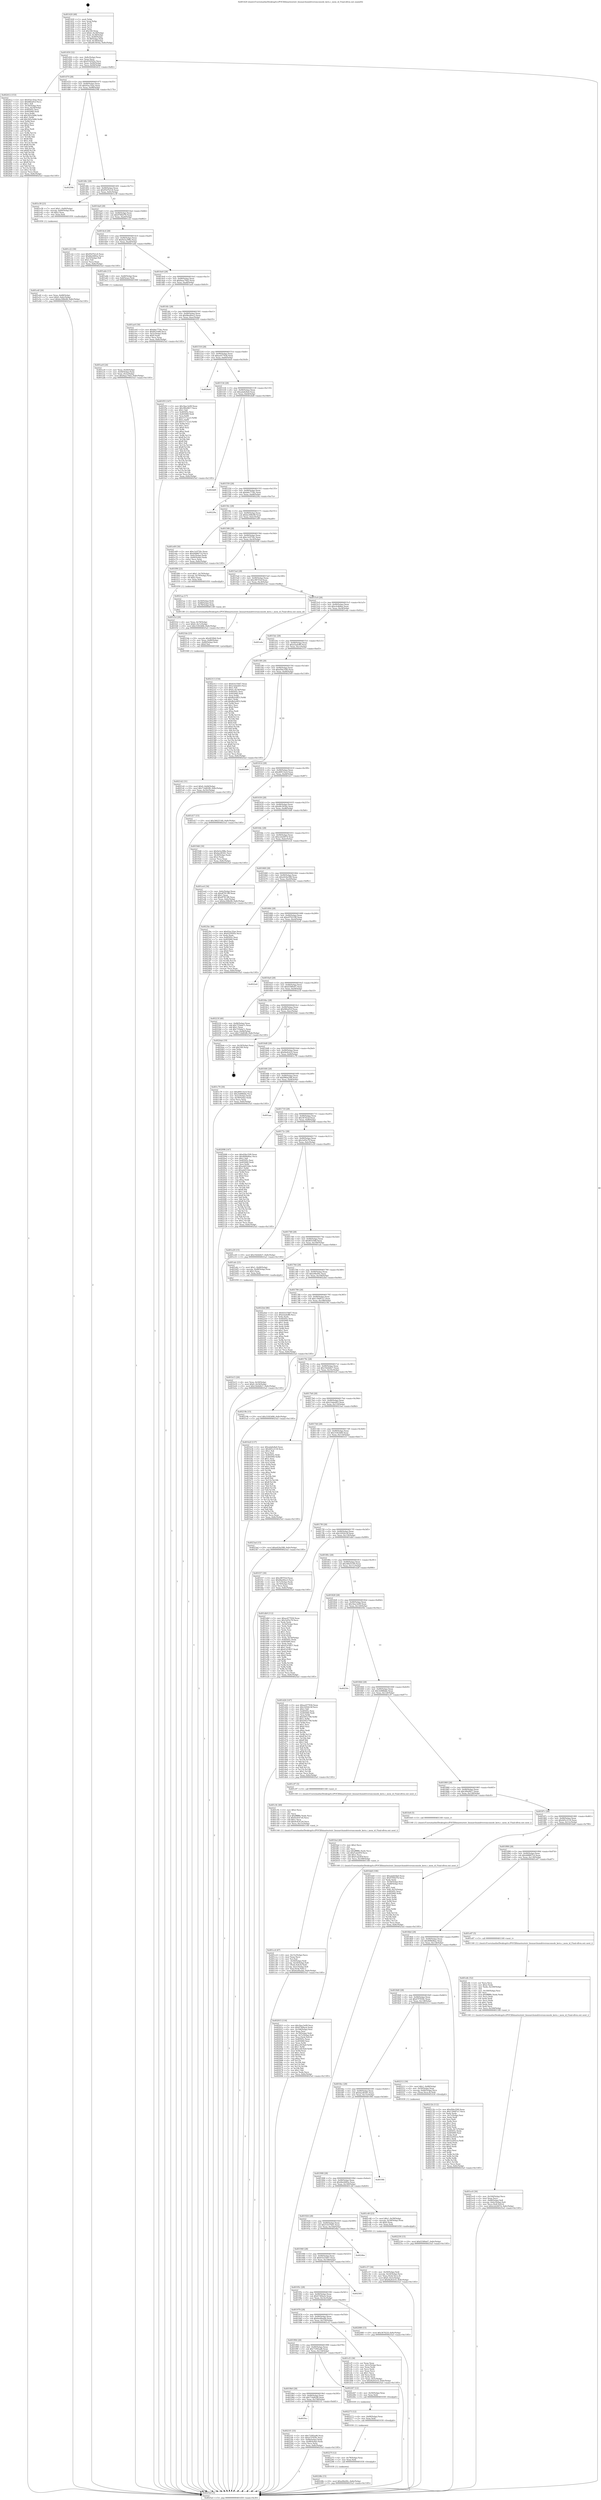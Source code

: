 digraph "0x401420" {
  label = "0x401420 (/mnt/c/Users/mathe/Desktop/tcc/POCII/binaries/extr_linuxarchumdriversmconsole_kern.c_mem_id_Final-ollvm.out::main(0))"
  labelloc = "t"
  node[shape=record]

  Entry [label="",width=0.3,height=0.3,shape=circle,fillcolor=black,style=filled]
  "0x401450" [label="{
     0x401450 [32]\l
     | [instrs]\l
     &nbsp;&nbsp;0x401450 \<+6\>: mov -0x8c(%rbp),%eax\l
     &nbsp;&nbsp;0x401456 \<+2\>: mov %eax,%ecx\l
     &nbsp;&nbsp;0x401458 \<+6\>: sub $0x93295f5e,%ecx\l
     &nbsp;&nbsp;0x40145e \<+6\>: mov %eax,-0x90(%rbp)\l
     &nbsp;&nbsp;0x401464 \<+6\>: mov %ecx,-0x94(%rbp)\l
     &nbsp;&nbsp;0x40146a \<+6\>: je 0000000000402412 \<main+0xff2\>\l
  }"]
  "0x402412" [label="{
     0x402412 [153]\l
     | [instrs]\l
     &nbsp;&nbsp;0x402412 \<+5\>: mov $0x93ac35ae,%eax\l
     &nbsp;&nbsp;0x402417 \<+5\>: mov $0xf46ed5cf,%ecx\l
     &nbsp;&nbsp;0x40241c \<+2\>: mov $0x1,%dl\l
     &nbsp;&nbsp;0x40241e \<+3\>: mov -0x34(%rbp),%esi\l
     &nbsp;&nbsp;0x402421 \<+3\>: mov %esi,-0x24(%rbp)\l
     &nbsp;&nbsp;0x402424 \<+7\>: mov 0x40505c,%esi\l
     &nbsp;&nbsp;0x40242b \<+7\>: mov 0x405060,%edi\l
     &nbsp;&nbsp;0x402432 \<+3\>: mov %esi,%r8d\l
     &nbsp;&nbsp;0x402435 \<+7\>: sub $0x345e5d06,%r8d\l
     &nbsp;&nbsp;0x40243c \<+4\>: sub $0x1,%r8d\l
     &nbsp;&nbsp;0x402440 \<+7\>: add $0x345e5d06,%r8d\l
     &nbsp;&nbsp;0x402447 \<+4\>: imul %r8d,%esi\l
     &nbsp;&nbsp;0x40244b \<+3\>: and $0x1,%esi\l
     &nbsp;&nbsp;0x40244e \<+3\>: cmp $0x0,%esi\l
     &nbsp;&nbsp;0x402451 \<+4\>: sete %r9b\l
     &nbsp;&nbsp;0x402455 \<+3\>: cmp $0xa,%edi\l
     &nbsp;&nbsp;0x402458 \<+4\>: setl %r10b\l
     &nbsp;&nbsp;0x40245c \<+3\>: mov %r9b,%r11b\l
     &nbsp;&nbsp;0x40245f \<+4\>: xor $0xff,%r11b\l
     &nbsp;&nbsp;0x402463 \<+3\>: mov %r10b,%bl\l
     &nbsp;&nbsp;0x402466 \<+3\>: xor $0xff,%bl\l
     &nbsp;&nbsp;0x402469 \<+3\>: xor $0x1,%dl\l
     &nbsp;&nbsp;0x40246c \<+3\>: mov %r11b,%r14b\l
     &nbsp;&nbsp;0x40246f \<+4\>: and $0xff,%r14b\l
     &nbsp;&nbsp;0x402473 \<+3\>: and %dl,%r9b\l
     &nbsp;&nbsp;0x402476 \<+3\>: mov %bl,%r15b\l
     &nbsp;&nbsp;0x402479 \<+4\>: and $0xff,%r15b\l
     &nbsp;&nbsp;0x40247d \<+3\>: and %dl,%r10b\l
     &nbsp;&nbsp;0x402480 \<+3\>: or %r9b,%r14b\l
     &nbsp;&nbsp;0x402483 \<+3\>: or %r10b,%r15b\l
     &nbsp;&nbsp;0x402486 \<+3\>: xor %r15b,%r14b\l
     &nbsp;&nbsp;0x402489 \<+3\>: or %bl,%r11b\l
     &nbsp;&nbsp;0x40248c \<+4\>: xor $0xff,%r11b\l
     &nbsp;&nbsp;0x402490 \<+3\>: or $0x1,%dl\l
     &nbsp;&nbsp;0x402493 \<+3\>: and %dl,%r11b\l
     &nbsp;&nbsp;0x402496 \<+3\>: or %r11b,%r14b\l
     &nbsp;&nbsp;0x402499 \<+4\>: test $0x1,%r14b\l
     &nbsp;&nbsp;0x40249d \<+3\>: cmovne %ecx,%eax\l
     &nbsp;&nbsp;0x4024a0 \<+6\>: mov %eax,-0x8c(%rbp)\l
     &nbsp;&nbsp;0x4024a6 \<+5\>: jmp 00000000004025a5 \<main+0x1185\>\l
  }"]
  "0x401470" [label="{
     0x401470 [28]\l
     | [instrs]\l
     &nbsp;&nbsp;0x401470 \<+5\>: jmp 0000000000401475 \<main+0x55\>\l
     &nbsp;&nbsp;0x401475 \<+6\>: mov -0x90(%rbp),%eax\l
     &nbsp;&nbsp;0x40147b \<+5\>: sub $0x93ac35ae,%eax\l
     &nbsp;&nbsp;0x401480 \<+6\>: mov %eax,-0x98(%rbp)\l
     &nbsp;&nbsp;0x401486 \<+6\>: je 000000000040259b \<main+0x117b\>\l
  }"]
  Exit [label="",width=0.3,height=0.3,shape=circle,fillcolor=black,style=filled,peripheries=2]
  "0x40259b" [label="{
     0x40259b\l
  }", style=dashed]
  "0x40148c" [label="{
     0x40148c [28]\l
     | [instrs]\l
     &nbsp;&nbsp;0x40148c \<+5\>: jmp 0000000000401491 \<main+0x71\>\l
     &nbsp;&nbsp;0x401491 \<+6\>: mov -0x90(%rbp),%eax\l
     &nbsp;&nbsp;0x401497 \<+5\>: sub $0x95d7b1c6,%eax\l
     &nbsp;&nbsp;0x40149c \<+6\>: mov %eax,-0x9c(%rbp)\l
     &nbsp;&nbsp;0x4014a2 \<+6\>: je 0000000000401e38 \<main+0xa18\>\l
  }"]
  "0x40228b" [label="{
     0x40228b [15]\l
     | [instrs]\l
     &nbsp;&nbsp;0x40228b \<+10\>: movl $0xa94e00c,-0x8c(%rbp)\l
     &nbsp;&nbsp;0x402295 \<+5\>: jmp 00000000004025a5 \<main+0x1185\>\l
  }"]
  "0x401e38" [label="{
     0x401e38 [23]\l
     | [instrs]\l
     &nbsp;&nbsp;0x401e38 \<+7\>: movl $0x1,-0x60(%rbp)\l
     &nbsp;&nbsp;0x401e3f \<+4\>: movslq -0x60(%rbp),%rax\l
     &nbsp;&nbsp;0x401e43 \<+4\>: shl $0x2,%rax\l
     &nbsp;&nbsp;0x401e47 \<+3\>: mov %rax,%rdi\l
     &nbsp;&nbsp;0x401e4a \<+5\>: call 0000000000401050 \<malloc@plt\>\l
     | [calls]\l
     &nbsp;&nbsp;0x401050 \{1\} (unknown)\l
  }"]
  "0x4014a8" [label="{
     0x4014a8 [28]\l
     | [instrs]\l
     &nbsp;&nbsp;0x4014a8 \<+5\>: jmp 00000000004014ad \<main+0x8d\>\l
     &nbsp;&nbsp;0x4014ad \<+6\>: mov -0x90(%rbp),%eax\l
     &nbsp;&nbsp;0x4014b3 \<+5\>: sub $0x9769ef76,%eax\l
     &nbsp;&nbsp;0x4014b8 \<+6\>: mov %eax,-0xa0(%rbp)\l
     &nbsp;&nbsp;0x4014be \<+6\>: je 0000000000401c22 \<main+0x802\>\l
  }"]
  "0x40227f" [label="{
     0x40227f [12]\l
     | [instrs]\l
     &nbsp;&nbsp;0x40227f \<+4\>: mov -0x78(%rbp),%rax\l
     &nbsp;&nbsp;0x402283 \<+3\>: mov %rax,%rdi\l
     &nbsp;&nbsp;0x402286 \<+5\>: call 0000000000401030 \<free@plt\>\l
     | [calls]\l
     &nbsp;&nbsp;0x401030 \{1\} (unknown)\l
  }"]
  "0x401c22" [label="{
     0x401c22 [30]\l
     | [instrs]\l
     &nbsp;&nbsp;0x401c22 \<+5\>: mov $0x95d7b1c6,%eax\l
     &nbsp;&nbsp;0x401c27 \<+5\>: mov $0x4be4482a,%ecx\l
     &nbsp;&nbsp;0x401c2c \<+3\>: mov -0x25(%rbp),%dl\l
     &nbsp;&nbsp;0x401c2f \<+3\>: test $0x1,%dl\l
     &nbsp;&nbsp;0x401c32 \<+3\>: cmovne %ecx,%eax\l
     &nbsp;&nbsp;0x401c35 \<+6\>: mov %eax,-0x8c(%rbp)\l
     &nbsp;&nbsp;0x401c3b \<+5\>: jmp 00000000004025a5 \<main+0x1185\>\l
  }"]
  "0x4014c4" [label="{
     0x4014c4 [28]\l
     | [instrs]\l
     &nbsp;&nbsp;0x4014c4 \<+5\>: jmp 00000000004014c9 \<main+0xa9\>\l
     &nbsp;&nbsp;0x4014c9 \<+6\>: mov -0x90(%rbp),%eax\l
     &nbsp;&nbsp;0x4014cf \<+5\>: sub $0x9a5a398e,%eax\l
     &nbsp;&nbsp;0x4014d4 \<+6\>: mov %eax,-0xa4(%rbp)\l
     &nbsp;&nbsp;0x4014da \<+6\>: je 0000000000401abb \<main+0x69b\>\l
  }"]
  "0x402273" [label="{
     0x402273 [12]\l
     | [instrs]\l
     &nbsp;&nbsp;0x402273 \<+4\>: mov -0x68(%rbp),%rax\l
     &nbsp;&nbsp;0x402277 \<+3\>: mov %rax,%rdi\l
     &nbsp;&nbsp;0x40227a \<+5\>: call 0000000000401030 \<free@plt\>\l
     | [calls]\l
     &nbsp;&nbsp;0x401030 \{1\} (unknown)\l
  }"]
  "0x401abb" [label="{
     0x401abb [13]\l
     | [instrs]\l
     &nbsp;&nbsp;0x401abb \<+4\>: mov -0x40(%rbp),%rax\l
     &nbsp;&nbsp;0x401abf \<+4\>: mov 0x8(%rax),%rdi\l
     &nbsp;&nbsp;0x401ac3 \<+5\>: call 0000000000401060 \<atoi@plt\>\l
     | [calls]\l
     &nbsp;&nbsp;0x401060 \{1\} (unknown)\l
  }"]
  "0x4014e0" [label="{
     0x4014e0 [28]\l
     | [instrs]\l
     &nbsp;&nbsp;0x4014e0 \<+5\>: jmp 00000000004014e5 \<main+0xc5\>\l
     &nbsp;&nbsp;0x4014e5 \<+6\>: mov -0x90(%rbp),%eax\l
     &nbsp;&nbsp;0x4014eb \<+5\>: sub $0x9aac70d3,%eax\l
     &nbsp;&nbsp;0x4014f0 \<+6\>: mov %eax,-0xa8(%rbp)\l
     &nbsp;&nbsp;0x4014f6 \<+6\>: je 0000000000401ae0 \<main+0x6c0\>\l
  }"]
  "0x402230" [label="{
     0x402230 [15]\l
     | [instrs]\l
     &nbsp;&nbsp;0x402230 \<+10\>: movl $0xf2589a07,-0x8c(%rbp)\l
     &nbsp;&nbsp;0x40223a \<+5\>: jmp 00000000004025a5 \<main+0x1185\>\l
  }"]
  "0x401ae0" [label="{
     0x401ae0 [30]\l
     | [instrs]\l
     &nbsp;&nbsp;0x401ae0 \<+5\>: mov $0xb6e7754c,%eax\l
     &nbsp;&nbsp;0x401ae5 \<+5\>: mov $0x8f31048,%ecx\l
     &nbsp;&nbsp;0x401aea \<+3\>: mov -0x2c(%rbp),%edx\l
     &nbsp;&nbsp;0x401aed \<+3\>: cmp $0x0,%edx\l
     &nbsp;&nbsp;0x401af0 \<+3\>: cmove %ecx,%eax\l
     &nbsp;&nbsp;0x401af3 \<+6\>: mov %eax,-0x8c(%rbp)\l
     &nbsp;&nbsp;0x401af9 \<+5\>: jmp 00000000004025a5 \<main+0x1185\>\l
  }"]
  "0x4014fc" [label="{
     0x4014fc [28]\l
     | [instrs]\l
     &nbsp;&nbsp;0x4014fc \<+5\>: jmp 0000000000401501 \<main+0xe1\>\l
     &nbsp;&nbsp;0x401501 \<+6\>: mov -0x90(%rbp),%eax\l
     &nbsp;&nbsp;0x401507 \<+5\>: sub $0x9be40ee3,%eax\l
     &nbsp;&nbsp;0x40150c \<+6\>: mov %eax,-0xac(%rbp)\l
     &nbsp;&nbsp;0x401512 \<+6\>: je 0000000000401f55 \<main+0xb35\>\l
  }"]
  "0x4019cc" [label="{
     0x4019cc\l
  }", style=dashed]
  "0x401f55" [label="{
     0x401f55 [147]\l
     | [instrs]\l
     &nbsp;&nbsp;0x401f55 \<+5\>: mov $0x3bac3e09,%eax\l
     &nbsp;&nbsp;0x401f5a \<+5\>: mov $0x3f0e0817,%ecx\l
     &nbsp;&nbsp;0x401f5f \<+2\>: mov $0x1,%dl\l
     &nbsp;&nbsp;0x401f61 \<+7\>: mov 0x40505c,%esi\l
     &nbsp;&nbsp;0x401f68 \<+7\>: mov 0x405060,%edi\l
     &nbsp;&nbsp;0x401f6f \<+3\>: mov %esi,%r8d\l
     &nbsp;&nbsp;0x401f72 \<+7\>: sub $0x5717ace3,%r8d\l
     &nbsp;&nbsp;0x401f79 \<+4\>: sub $0x1,%r8d\l
     &nbsp;&nbsp;0x401f7d \<+7\>: add $0x5717ace3,%r8d\l
     &nbsp;&nbsp;0x401f84 \<+4\>: imul %r8d,%esi\l
     &nbsp;&nbsp;0x401f88 \<+3\>: and $0x1,%esi\l
     &nbsp;&nbsp;0x401f8b \<+3\>: cmp $0x0,%esi\l
     &nbsp;&nbsp;0x401f8e \<+4\>: sete %r9b\l
     &nbsp;&nbsp;0x401f92 \<+3\>: cmp $0xa,%edi\l
     &nbsp;&nbsp;0x401f95 \<+4\>: setl %r10b\l
     &nbsp;&nbsp;0x401f99 \<+3\>: mov %r9b,%r11b\l
     &nbsp;&nbsp;0x401f9c \<+4\>: xor $0xff,%r11b\l
     &nbsp;&nbsp;0x401fa0 \<+3\>: mov %r10b,%bl\l
     &nbsp;&nbsp;0x401fa3 \<+3\>: xor $0xff,%bl\l
     &nbsp;&nbsp;0x401fa6 \<+3\>: xor $0x1,%dl\l
     &nbsp;&nbsp;0x401fa9 \<+3\>: mov %r11b,%r14b\l
     &nbsp;&nbsp;0x401fac \<+4\>: and $0xff,%r14b\l
     &nbsp;&nbsp;0x401fb0 \<+3\>: and %dl,%r9b\l
     &nbsp;&nbsp;0x401fb3 \<+3\>: mov %bl,%r15b\l
     &nbsp;&nbsp;0x401fb6 \<+4\>: and $0xff,%r15b\l
     &nbsp;&nbsp;0x401fba \<+3\>: and %dl,%r10b\l
     &nbsp;&nbsp;0x401fbd \<+3\>: or %r9b,%r14b\l
     &nbsp;&nbsp;0x401fc0 \<+3\>: or %r10b,%r15b\l
     &nbsp;&nbsp;0x401fc3 \<+3\>: xor %r15b,%r14b\l
     &nbsp;&nbsp;0x401fc6 \<+3\>: or %bl,%r11b\l
     &nbsp;&nbsp;0x401fc9 \<+4\>: xor $0xff,%r11b\l
     &nbsp;&nbsp;0x401fcd \<+3\>: or $0x1,%dl\l
     &nbsp;&nbsp;0x401fd0 \<+3\>: and %dl,%r11b\l
     &nbsp;&nbsp;0x401fd3 \<+3\>: or %r11b,%r14b\l
     &nbsp;&nbsp;0x401fd6 \<+4\>: test $0x1,%r14b\l
     &nbsp;&nbsp;0x401fda \<+3\>: cmovne %ecx,%eax\l
     &nbsp;&nbsp;0x401fdd \<+6\>: mov %eax,-0x8c(%rbp)\l
     &nbsp;&nbsp;0x401fe3 \<+5\>: jmp 00000000004025a5 \<main+0x1185\>\l
  }"]
  "0x401518" [label="{
     0x401518 [28]\l
     | [instrs]\l
     &nbsp;&nbsp;0x401518 \<+5\>: jmp 000000000040151d \<main+0xfd\>\l
     &nbsp;&nbsp;0x40151d \<+6\>: mov -0x90(%rbp),%eax\l
     &nbsp;&nbsp;0x401523 \<+5\>: sub $0xac677936,%eax\l
     &nbsp;&nbsp;0x401528 \<+6\>: mov %eax,-0xb0(%rbp)\l
     &nbsp;&nbsp;0x40152e \<+6\>: je 00000000004024e8 \<main+0x10c8\>\l
  }"]
  "0x4021f1" [label="{
     0x4021f1 [33]\l
     | [instrs]\l
     &nbsp;&nbsp;0x4021f1 \<+5\>: mov $0x71092ad6,%eax\l
     &nbsp;&nbsp;0x4021f6 \<+5\>: mov $0x47f7659c,%ecx\l
     &nbsp;&nbsp;0x4021fb \<+6\>: mov -0x84(%rbp),%edx\l
     &nbsp;&nbsp;0x402201 \<+3\>: cmp -0x48(%rbp),%edx\l
     &nbsp;&nbsp;0x402204 \<+3\>: cmovl %ecx,%eax\l
     &nbsp;&nbsp;0x402207 \<+6\>: mov %eax,-0x8c(%rbp)\l
     &nbsp;&nbsp;0x40220d \<+5\>: jmp 00000000004025a5 \<main+0x1185\>\l
  }"]
  "0x4024e8" [label="{
     0x4024e8\l
  }", style=dashed]
  "0x401534" [label="{
     0x401534 [28]\l
     | [instrs]\l
     &nbsp;&nbsp;0x401534 \<+5\>: jmp 0000000000401539 \<main+0x119\>\l
     &nbsp;&nbsp;0x401539 \<+6\>: mov -0x90(%rbp),%eax\l
     &nbsp;&nbsp;0x40153f \<+5\>: sub $0xada6e8a0,%eax\l
     &nbsp;&nbsp;0x401544 \<+6\>: mov %eax,-0xb4(%rbp)\l
     &nbsp;&nbsp;0x40154a \<+6\>: je 00000000004024d9 \<main+0x10b9\>\l
  }"]
  "0x4019b0" [label="{
     0x4019b0 [28]\l
     | [instrs]\l
     &nbsp;&nbsp;0x4019b0 \<+5\>: jmp 00000000004019b5 \<main+0x595\>\l
     &nbsp;&nbsp;0x4019b5 \<+6\>: mov -0x90(%rbp),%eax\l
     &nbsp;&nbsp;0x4019bb \<+5\>: sub $0x714d02f8,%eax\l
     &nbsp;&nbsp;0x4019c0 \<+6\>: mov %eax,-0x158(%rbp)\l
     &nbsp;&nbsp;0x4019c6 \<+6\>: je 00000000004021f1 \<main+0xdd1\>\l
  }"]
  "0x4024d9" [label="{
     0x4024d9\l
  }", style=dashed]
  "0x401550" [label="{
     0x401550 [28]\l
     | [instrs]\l
     &nbsp;&nbsp;0x401550 \<+5\>: jmp 0000000000401555 \<main+0x135\>\l
     &nbsp;&nbsp;0x401555 \<+6\>: mov -0x90(%rbp),%eax\l
     &nbsp;&nbsp;0x40155b \<+5\>: sub $0xb6e7754c,%eax\l
     &nbsp;&nbsp;0x401560 \<+6\>: mov %eax,-0xb8(%rbp)\l
     &nbsp;&nbsp;0x401566 \<+6\>: je 000000000040229a \<main+0xe7a\>\l
  }"]
  "0x402267" [label="{
     0x402267 [12]\l
     | [instrs]\l
     &nbsp;&nbsp;0x402267 \<+4\>: mov -0x50(%rbp),%rax\l
     &nbsp;&nbsp;0x40226b \<+3\>: mov %rax,%rdi\l
     &nbsp;&nbsp;0x40226e \<+5\>: call 0000000000401030 \<free@plt\>\l
     | [calls]\l
     &nbsp;&nbsp;0x401030 \{1\} (unknown)\l
  }"]
  "0x40229a" [label="{
     0x40229a\l
  }", style=dashed]
  "0x40156c" [label="{
     0x40156c [28]\l
     | [instrs]\l
     &nbsp;&nbsp;0x40156c \<+5\>: jmp 0000000000401571 \<main+0x151\>\l
     &nbsp;&nbsp;0x401571 \<+6\>: mov -0x90(%rbp),%eax\l
     &nbsp;&nbsp;0x401577 \<+5\>: sub $0xbe308e08,%eax\l
     &nbsp;&nbsp;0x40157c \<+6\>: mov %eax,-0xbc(%rbp)\l
     &nbsp;&nbsp;0x401582 \<+6\>: je 0000000000401e69 \<main+0xa49\>\l
  }"]
  "0x4021d2" [label="{
     0x4021d2 [31]\l
     | [instrs]\l
     &nbsp;&nbsp;0x4021d2 \<+10\>: movl $0x0,-0x84(%rbp)\l
     &nbsp;&nbsp;0x4021dc \<+10\>: movl $0x714d02f8,-0x8c(%rbp)\l
     &nbsp;&nbsp;0x4021e6 \<+6\>: mov %eax,-0x16c(%rbp)\l
     &nbsp;&nbsp;0x4021ec \<+5\>: jmp 00000000004025a5 \<main+0x1185\>\l
  }"]
  "0x401e69" [label="{
     0x401e69 [30]\l
     | [instrs]\l
     &nbsp;&nbsp;0x401e69 \<+5\>: mov $0xc3c9750c,%eax\l
     &nbsp;&nbsp;0x401e6e \<+5\>: mov $0x4488071d,%ecx\l
     &nbsp;&nbsp;0x401e73 \<+3\>: mov -0x6c(%rbp),%edx\l
     &nbsp;&nbsp;0x401e76 \<+3\>: cmp -0x60(%rbp),%edx\l
     &nbsp;&nbsp;0x401e79 \<+3\>: cmovl %ecx,%eax\l
     &nbsp;&nbsp;0x401e7c \<+6\>: mov %eax,-0x8c(%rbp)\l
     &nbsp;&nbsp;0x401e82 \<+5\>: jmp 00000000004025a5 \<main+0x1185\>\l
  }"]
  "0x401588" [label="{
     0x401588 [28]\l
     | [instrs]\l
     &nbsp;&nbsp;0x401588 \<+5\>: jmp 000000000040158d \<main+0x16d\>\l
     &nbsp;&nbsp;0x40158d \<+6\>: mov -0x90(%rbp),%eax\l
     &nbsp;&nbsp;0x401593 \<+5\>: sub $0xc3c9750c,%eax\l
     &nbsp;&nbsp;0x401598 \<+6\>: mov %eax,-0xc0(%rbp)\l
     &nbsp;&nbsp;0x40159e \<+6\>: je 0000000000401f06 \<main+0xae6\>\l
  }"]
  "0x4021bb" [label="{
     0x4021bb [23]\l
     | [instrs]\l
     &nbsp;&nbsp;0x4021bb \<+10\>: movabs $0x4030b6,%rdi\l
     &nbsp;&nbsp;0x4021c5 \<+3\>: mov %eax,-0x80(%rbp)\l
     &nbsp;&nbsp;0x4021c8 \<+3\>: mov -0x80(%rbp),%esi\l
     &nbsp;&nbsp;0x4021cb \<+2\>: mov $0x0,%al\l
     &nbsp;&nbsp;0x4021cd \<+5\>: call 0000000000401040 \<printf@plt\>\l
     | [calls]\l
     &nbsp;&nbsp;0x401040 \{1\} (unknown)\l
  }"]
  "0x401f06" [label="{
     0x401f06 [23]\l
     | [instrs]\l
     &nbsp;&nbsp;0x401f06 \<+7\>: movl $0x1,-0x70(%rbp)\l
     &nbsp;&nbsp;0x401f0d \<+4\>: movslq -0x70(%rbp),%rax\l
     &nbsp;&nbsp;0x401f11 \<+4\>: shl $0x2,%rax\l
     &nbsp;&nbsp;0x401f15 \<+3\>: mov %rax,%rdi\l
     &nbsp;&nbsp;0x401f18 \<+5\>: call 0000000000401050 \<malloc@plt\>\l
     | [calls]\l
     &nbsp;&nbsp;0x401050 \{1\} (unknown)\l
  }"]
  "0x4015a4" [label="{
     0x4015a4 [28]\l
     | [instrs]\l
     &nbsp;&nbsp;0x4015a4 \<+5\>: jmp 00000000004015a9 \<main+0x189\>\l
     &nbsp;&nbsp;0x4015a9 \<+6\>: mov -0x90(%rbp),%eax\l
     &nbsp;&nbsp;0x4015af \<+5\>: sub $0xc887f3ef,%eax\l
     &nbsp;&nbsp;0x4015b4 \<+6\>: mov %eax,-0xc4(%rbp)\l
     &nbsp;&nbsp;0x4015ba \<+6\>: je 00000000004021aa \<main+0xd8a\>\l
  }"]
  "0x402015" [label="{
     0x402015 [116]\l
     | [instrs]\l
     &nbsp;&nbsp;0x402015 \<+5\>: mov $0x3bac3e09,%ecx\l
     &nbsp;&nbsp;0x40201a \<+5\>: mov $0x674f4acb,%edx\l
     &nbsp;&nbsp;0x40201f \<+6\>: mov -0x168(%rbp),%esi\l
     &nbsp;&nbsp;0x402025 \<+3\>: imul %eax,%esi\l
     &nbsp;&nbsp;0x402028 \<+4\>: mov -0x78(%rbp),%rdi\l
     &nbsp;&nbsp;0x40202c \<+4\>: movslq -0x7c(%rbp),%r8\l
     &nbsp;&nbsp;0x402030 \<+4\>: mov %esi,(%rdi,%r8,4)\l
     &nbsp;&nbsp;0x402034 \<+7\>: mov 0x40505c,%eax\l
     &nbsp;&nbsp;0x40203b \<+7\>: mov 0x405060,%esi\l
     &nbsp;&nbsp;0x402042 \<+3\>: mov %eax,%r9d\l
     &nbsp;&nbsp;0x402045 \<+7\>: sub $0xccf418a9,%r9d\l
     &nbsp;&nbsp;0x40204c \<+4\>: sub $0x1,%r9d\l
     &nbsp;&nbsp;0x402050 \<+7\>: add $0xccf418a9,%r9d\l
     &nbsp;&nbsp;0x402057 \<+4\>: imul %r9d,%eax\l
     &nbsp;&nbsp;0x40205b \<+3\>: and $0x1,%eax\l
     &nbsp;&nbsp;0x40205e \<+3\>: cmp $0x0,%eax\l
     &nbsp;&nbsp;0x402061 \<+4\>: sete %r10b\l
     &nbsp;&nbsp;0x402065 \<+3\>: cmp $0xa,%esi\l
     &nbsp;&nbsp;0x402068 \<+4\>: setl %r11b\l
     &nbsp;&nbsp;0x40206c \<+3\>: mov %r10b,%bl\l
     &nbsp;&nbsp;0x40206f \<+3\>: and %r11b,%bl\l
     &nbsp;&nbsp;0x402072 \<+3\>: xor %r11b,%r10b\l
     &nbsp;&nbsp;0x402075 \<+3\>: or %r10b,%bl\l
     &nbsp;&nbsp;0x402078 \<+3\>: test $0x1,%bl\l
     &nbsp;&nbsp;0x40207b \<+3\>: cmovne %edx,%ecx\l
     &nbsp;&nbsp;0x40207e \<+6\>: mov %ecx,-0x8c(%rbp)\l
     &nbsp;&nbsp;0x402084 \<+5\>: jmp 00000000004025a5 \<main+0x1185\>\l
  }"]
  "0x4021aa" [label="{
     0x4021aa [17]\l
     | [instrs]\l
     &nbsp;&nbsp;0x4021aa \<+4\>: mov -0x50(%rbp),%rdi\l
     &nbsp;&nbsp;0x4021ae \<+4\>: mov -0x68(%rbp),%rsi\l
     &nbsp;&nbsp;0x4021b2 \<+4\>: mov -0x78(%rbp),%rdx\l
     &nbsp;&nbsp;0x4021b6 \<+5\>: call 00000000004013f0 \<mem_id\>\l
     | [calls]\l
     &nbsp;&nbsp;0x4013f0 \{1\} (/mnt/c/Users/mathe/Desktop/tcc/POCII/binaries/extr_linuxarchumdriversmconsole_kern.c_mem_id_Final-ollvm.out::mem_id)\l
  }"]
  "0x4015c0" [label="{
     0x4015c0 [28]\l
     | [instrs]\l
     &nbsp;&nbsp;0x4015c0 \<+5\>: jmp 00000000004015c5 \<main+0x1a5\>\l
     &nbsp;&nbsp;0x4015c5 \<+6\>: mov -0x90(%rbp),%eax\l
     &nbsp;&nbsp;0x4015cb \<+5\>: sub $0xcfcdb8ae,%eax\l
     &nbsp;&nbsp;0x4015d0 \<+6\>: mov %eax,-0xc8(%rbp)\l
     &nbsp;&nbsp;0x4015d6 \<+6\>: je 0000000000401a4a \<main+0x62a\>\l
  }"]
  "0x401fed" [label="{
     0x401fed [40]\l
     | [instrs]\l
     &nbsp;&nbsp;0x401fed \<+5\>: mov $0x2,%ecx\l
     &nbsp;&nbsp;0x401ff2 \<+1\>: cltd\l
     &nbsp;&nbsp;0x401ff3 \<+2\>: idiv %ecx\l
     &nbsp;&nbsp;0x401ff5 \<+6\>: imul $0xfffffffe,%edx,%ecx\l
     &nbsp;&nbsp;0x401ffb \<+6\>: sub $0xf1ab265f,%ecx\l
     &nbsp;&nbsp;0x402001 \<+3\>: add $0x1,%ecx\l
     &nbsp;&nbsp;0x402004 \<+6\>: add $0xf1ab265f,%ecx\l
     &nbsp;&nbsp;0x40200a \<+6\>: mov %ecx,-0x168(%rbp)\l
     &nbsp;&nbsp;0x402010 \<+5\>: call 0000000000401160 \<next_i\>\l
     | [calls]\l
     &nbsp;&nbsp;0x401160 \{1\} (/mnt/c/Users/mathe/Desktop/tcc/POCII/binaries/extr_linuxarchumdriversmconsole_kern.c_mem_id_Final-ollvm.out::next_i)\l
  }"]
  "0x401a4a" [label="{
     0x401a4a\l
  }", style=dashed]
  "0x4015dc" [label="{
     0x4015dc [28]\l
     | [instrs]\l
     &nbsp;&nbsp;0x4015dc \<+5\>: jmp 00000000004015e1 \<main+0x1c1\>\l
     &nbsp;&nbsp;0x4015e1 \<+6\>: mov -0x90(%rbp),%eax\l
     &nbsp;&nbsp;0x4015e7 \<+5\>: sub $0xd3adeff0,%eax\l
     &nbsp;&nbsp;0x4015ec \<+6\>: mov %eax,-0xcc(%rbp)\l
     &nbsp;&nbsp;0x4015f2 \<+6\>: je 0000000000402313 \<main+0xef3\>\l
  }"]
  "0x401f1d" [label="{
     0x401f1d [26]\l
     | [instrs]\l
     &nbsp;&nbsp;0x401f1d \<+4\>: mov %rax,-0x78(%rbp)\l
     &nbsp;&nbsp;0x401f21 \<+7\>: movl $0x0,-0x7c(%rbp)\l
     &nbsp;&nbsp;0x401f28 \<+10\>: movl $0x31f43d06,-0x8c(%rbp)\l
     &nbsp;&nbsp;0x401f32 \<+5\>: jmp 00000000004025a5 \<main+0x1185\>\l
  }"]
  "0x402313" [label="{
     0x402313 [154]\l
     | [instrs]\l
     &nbsp;&nbsp;0x402313 \<+5\>: mov $0x61b33b67,%eax\l
     &nbsp;&nbsp;0x402318 \<+5\>: mov $0x23abeb63,%ecx\l
     &nbsp;&nbsp;0x40231d \<+2\>: mov $0x1,%dl\l
     &nbsp;&nbsp;0x40231f \<+7\>: movl $0x0,-0x34(%rbp)\l
     &nbsp;&nbsp;0x402326 \<+7\>: mov 0x40505c,%esi\l
     &nbsp;&nbsp;0x40232d \<+7\>: mov 0x405060,%edi\l
     &nbsp;&nbsp;0x402334 \<+3\>: mov %esi,%r8d\l
     &nbsp;&nbsp;0x402337 \<+7\>: sub $0x8b2e9f53,%r8d\l
     &nbsp;&nbsp;0x40233e \<+4\>: sub $0x1,%r8d\l
     &nbsp;&nbsp;0x402342 \<+7\>: add $0x8b2e9f53,%r8d\l
     &nbsp;&nbsp;0x402349 \<+4\>: imul %r8d,%esi\l
     &nbsp;&nbsp;0x40234d \<+3\>: and $0x1,%esi\l
     &nbsp;&nbsp;0x402350 \<+3\>: cmp $0x0,%esi\l
     &nbsp;&nbsp;0x402353 \<+4\>: sete %r9b\l
     &nbsp;&nbsp;0x402357 \<+3\>: cmp $0xa,%edi\l
     &nbsp;&nbsp;0x40235a \<+4\>: setl %r10b\l
     &nbsp;&nbsp;0x40235e \<+3\>: mov %r9b,%r11b\l
     &nbsp;&nbsp;0x402361 \<+4\>: xor $0xff,%r11b\l
     &nbsp;&nbsp;0x402365 \<+3\>: mov %r10b,%bl\l
     &nbsp;&nbsp;0x402368 \<+3\>: xor $0xff,%bl\l
     &nbsp;&nbsp;0x40236b \<+3\>: xor $0x0,%dl\l
     &nbsp;&nbsp;0x40236e \<+3\>: mov %r11b,%r14b\l
     &nbsp;&nbsp;0x402371 \<+4\>: and $0x0,%r14b\l
     &nbsp;&nbsp;0x402375 \<+3\>: and %dl,%r9b\l
     &nbsp;&nbsp;0x402378 \<+3\>: mov %bl,%r15b\l
     &nbsp;&nbsp;0x40237b \<+4\>: and $0x0,%r15b\l
     &nbsp;&nbsp;0x40237f \<+3\>: and %dl,%r10b\l
     &nbsp;&nbsp;0x402382 \<+3\>: or %r9b,%r14b\l
     &nbsp;&nbsp;0x402385 \<+3\>: or %r10b,%r15b\l
     &nbsp;&nbsp;0x402388 \<+3\>: xor %r15b,%r14b\l
     &nbsp;&nbsp;0x40238b \<+3\>: or %bl,%r11b\l
     &nbsp;&nbsp;0x40238e \<+4\>: xor $0xff,%r11b\l
     &nbsp;&nbsp;0x402392 \<+3\>: or $0x0,%dl\l
     &nbsp;&nbsp;0x402395 \<+3\>: and %dl,%r11b\l
     &nbsp;&nbsp;0x402398 \<+3\>: or %r11b,%r14b\l
     &nbsp;&nbsp;0x40239b \<+4\>: test $0x1,%r14b\l
     &nbsp;&nbsp;0x40239f \<+3\>: cmovne %ecx,%eax\l
     &nbsp;&nbsp;0x4023a2 \<+6\>: mov %eax,-0x8c(%rbp)\l
     &nbsp;&nbsp;0x4023a8 \<+5\>: jmp 00000000004025a5 \<main+0x1185\>\l
  }"]
  "0x4015f8" [label="{
     0x4015f8 [28]\l
     | [instrs]\l
     &nbsp;&nbsp;0x4015f8 \<+5\>: jmp 00000000004015fd \<main+0x1dd\>\l
     &nbsp;&nbsp;0x4015fd \<+6\>: mov -0x90(%rbp),%eax\l
     &nbsp;&nbsp;0x401603 \<+5\>: sub $0xd56e35f0,%eax\l
     &nbsp;&nbsp;0x401608 \<+6\>: mov %eax,-0xd0(%rbp)\l
     &nbsp;&nbsp;0x40160e \<+6\>: je 0000000000402569 \<main+0x1149\>\l
  }"]
  "0x401ec0" [label="{
     0x401ec0 [36]\l
     | [instrs]\l
     &nbsp;&nbsp;0x401ec0 \<+6\>: mov -0x164(%rbp),%ecx\l
     &nbsp;&nbsp;0x401ec6 \<+3\>: imul %eax,%ecx\l
     &nbsp;&nbsp;0x401ec9 \<+4\>: mov -0x68(%rbp),%r8\l
     &nbsp;&nbsp;0x401ecd \<+4\>: movslq -0x6c(%rbp),%r9\l
     &nbsp;&nbsp;0x401ed1 \<+4\>: mov %ecx,(%r8,%r9,4)\l
     &nbsp;&nbsp;0x401ed5 \<+10\>: movl $0xe2d24974,-0x8c(%rbp)\l
     &nbsp;&nbsp;0x401edf \<+5\>: jmp 00000000004025a5 \<main+0x1185\>\l
  }"]
  "0x402569" [label="{
     0x402569\l
  }", style=dashed]
  "0x401614" [label="{
     0x401614 [28]\l
     | [instrs]\l
     &nbsp;&nbsp;0x401614 \<+5\>: jmp 0000000000401619 \<main+0x1f9\>\l
     &nbsp;&nbsp;0x401619 \<+6\>: mov -0x90(%rbp),%eax\l
     &nbsp;&nbsp;0x40161f \<+5\>: sub $0xd6911bc4,%eax\l
     &nbsp;&nbsp;0x401624 \<+6\>: mov %eax,-0xd4(%rbp)\l
     &nbsp;&nbsp;0x40162a \<+6\>: je 0000000000401d17 \<main+0x8f7\>\l
  }"]
  "0x401e8c" [label="{
     0x401e8c [52]\l
     | [instrs]\l
     &nbsp;&nbsp;0x401e8c \<+2\>: xor %ecx,%ecx\l
     &nbsp;&nbsp;0x401e8e \<+5\>: mov $0x2,%edx\l
     &nbsp;&nbsp;0x401e93 \<+6\>: mov %edx,-0x160(%rbp)\l
     &nbsp;&nbsp;0x401e99 \<+1\>: cltd\l
     &nbsp;&nbsp;0x401e9a \<+6\>: mov -0x160(%rbp),%esi\l
     &nbsp;&nbsp;0x401ea0 \<+2\>: idiv %esi\l
     &nbsp;&nbsp;0x401ea2 \<+6\>: imul $0xfffffffe,%edx,%edx\l
     &nbsp;&nbsp;0x401ea8 \<+2\>: mov %ecx,%edi\l
     &nbsp;&nbsp;0x401eaa \<+2\>: sub %edx,%edi\l
     &nbsp;&nbsp;0x401eac \<+2\>: mov %ecx,%edx\l
     &nbsp;&nbsp;0x401eae \<+3\>: sub $0x1,%edx\l
     &nbsp;&nbsp;0x401eb1 \<+2\>: add %edx,%edi\l
     &nbsp;&nbsp;0x401eb3 \<+2\>: sub %edi,%ecx\l
     &nbsp;&nbsp;0x401eb5 \<+6\>: mov %ecx,-0x164(%rbp)\l
     &nbsp;&nbsp;0x401ebb \<+5\>: call 0000000000401160 \<next_i\>\l
     | [calls]\l
     &nbsp;&nbsp;0x401160 \{1\} (/mnt/c/Users/mathe/Desktop/tcc/POCII/binaries/extr_linuxarchumdriversmconsole_kern.c_mem_id_Final-ollvm.out::next_i)\l
  }"]
  "0x401d17" [label="{
     0x401d17 [15]\l
     | [instrs]\l
     &nbsp;&nbsp;0x401d17 \<+10\>: movl $0x36625140,-0x8c(%rbp)\l
     &nbsp;&nbsp;0x401d21 \<+5\>: jmp 00000000004025a5 \<main+0x1185\>\l
  }"]
  "0x401630" [label="{
     0x401630 [28]\l
     | [instrs]\l
     &nbsp;&nbsp;0x401630 \<+5\>: jmp 0000000000401635 \<main+0x215\>\l
     &nbsp;&nbsp;0x401635 \<+6\>: mov -0x90(%rbp),%eax\l
     &nbsp;&nbsp;0x40163b \<+5\>: sub $0xd9c5654a,%eax\l
     &nbsp;&nbsp;0x401640 \<+6\>: mov %eax,-0xd8(%rbp)\l
     &nbsp;&nbsp;0x401646 \<+6\>: je 00000000004019d6 \<main+0x5b6\>\l
  }"]
  "0x401e4f" [label="{
     0x401e4f [26]\l
     | [instrs]\l
     &nbsp;&nbsp;0x401e4f \<+4\>: mov %rax,-0x68(%rbp)\l
     &nbsp;&nbsp;0x401e53 \<+7\>: movl $0x0,-0x6c(%rbp)\l
     &nbsp;&nbsp;0x401e5a \<+10\>: movl $0xbe308e08,-0x8c(%rbp)\l
     &nbsp;&nbsp;0x401e64 \<+5\>: jmp 00000000004025a5 \<main+0x1185\>\l
  }"]
  "0x4019d6" [label="{
     0x4019d6 [30]\l
     | [instrs]\l
     &nbsp;&nbsp;0x4019d6 \<+5\>: mov $0x9a5a398e,%eax\l
     &nbsp;&nbsp;0x4019db \<+5\>: mov $0x4ac40361,%ecx\l
     &nbsp;&nbsp;0x4019e0 \<+3\>: mov -0x30(%rbp),%edx\l
     &nbsp;&nbsp;0x4019e3 \<+3\>: cmp $0x2,%edx\l
     &nbsp;&nbsp;0x4019e6 \<+3\>: cmovne %ecx,%eax\l
     &nbsp;&nbsp;0x4019e9 \<+6\>: mov %eax,-0x8c(%rbp)\l
     &nbsp;&nbsp;0x4019ef \<+5\>: jmp 00000000004025a5 \<main+0x1185\>\l
  }"]
  "0x40164c" [label="{
     0x40164c [28]\l
     | [instrs]\l
     &nbsp;&nbsp;0x40164c \<+5\>: jmp 0000000000401651 \<main+0x231\>\l
     &nbsp;&nbsp;0x401651 \<+6\>: mov -0x90(%rbp),%eax\l
     &nbsp;&nbsp;0x401657 \<+5\>: sub $0xe2d24974,%eax\l
     &nbsp;&nbsp;0x40165c \<+6\>: mov %eax,-0xdc(%rbp)\l
     &nbsp;&nbsp;0x401662 \<+6\>: je 0000000000401ee4 \<main+0xac4\>\l
  }"]
  "0x4025a5" [label="{
     0x4025a5 [5]\l
     | [instrs]\l
     &nbsp;&nbsp;0x4025a5 \<+5\>: jmp 0000000000401450 \<main+0x30\>\l
  }"]
  "0x401420" [label="{
     0x401420 [48]\l
     | [instrs]\l
     &nbsp;&nbsp;0x401420 \<+1\>: push %rbp\l
     &nbsp;&nbsp;0x401421 \<+3\>: mov %rsp,%rbp\l
     &nbsp;&nbsp;0x401424 \<+2\>: push %r15\l
     &nbsp;&nbsp;0x401426 \<+2\>: push %r14\l
     &nbsp;&nbsp;0x401428 \<+2\>: push %r12\l
     &nbsp;&nbsp;0x40142a \<+1\>: push %rbx\l
     &nbsp;&nbsp;0x40142b \<+7\>: sub $0x160,%rsp\l
     &nbsp;&nbsp;0x401432 \<+7\>: movl $0x0,-0x34(%rbp)\l
     &nbsp;&nbsp;0x401439 \<+3\>: mov %edi,-0x38(%rbp)\l
     &nbsp;&nbsp;0x40143c \<+4\>: mov %rsi,-0x40(%rbp)\l
     &nbsp;&nbsp;0x401440 \<+3\>: mov -0x38(%rbp),%edi\l
     &nbsp;&nbsp;0x401443 \<+3\>: mov %edi,-0x30(%rbp)\l
     &nbsp;&nbsp;0x401446 \<+10\>: movl $0xd9c5654a,-0x8c(%rbp)\l
  }"]
  "0x401ac8" [label="{
     0x401ac8 [24]\l
     | [instrs]\l
     &nbsp;&nbsp;0x401ac8 \<+3\>: mov %eax,-0x44(%rbp)\l
     &nbsp;&nbsp;0x401acb \<+3\>: mov -0x44(%rbp),%eax\l
     &nbsp;&nbsp;0x401ace \<+3\>: mov %eax,-0x2c(%rbp)\l
     &nbsp;&nbsp;0x401ad1 \<+10\>: movl $0x9aac70d3,-0x8c(%rbp)\l
     &nbsp;&nbsp;0x401adb \<+5\>: jmp 00000000004025a5 \<main+0x1185\>\l
  }"]
  "0x401994" [label="{
     0x401994 [28]\l
     | [instrs]\l
     &nbsp;&nbsp;0x401994 \<+5\>: jmp 0000000000401999 \<main+0x579\>\l
     &nbsp;&nbsp;0x401999 \<+6\>: mov -0x90(%rbp),%eax\l
     &nbsp;&nbsp;0x40199f \<+5\>: sub $0x71092ad6,%eax\l
     &nbsp;&nbsp;0x4019a4 \<+6\>: mov %eax,-0x154(%rbp)\l
     &nbsp;&nbsp;0x4019aa \<+6\>: je 0000000000402267 \<main+0xe47\>\l
  }"]
  "0x401ee4" [label="{
     0x401ee4 [34]\l
     | [instrs]\l
     &nbsp;&nbsp;0x401ee4 \<+3\>: mov -0x6c(%rbp),%eax\l
     &nbsp;&nbsp;0x401ee7 \<+5\>: sub $0xdf7813f8,%eax\l
     &nbsp;&nbsp;0x401eec \<+3\>: add $0x1,%eax\l
     &nbsp;&nbsp;0x401eef \<+5\>: add $0xdf7813f8,%eax\l
     &nbsp;&nbsp;0x401ef4 \<+3\>: mov %eax,-0x6c(%rbp)\l
     &nbsp;&nbsp;0x401ef7 \<+10\>: movl $0xbe308e08,-0x8c(%rbp)\l
     &nbsp;&nbsp;0x401f01 \<+5\>: jmp 00000000004025a5 \<main+0x1185\>\l
  }"]
  "0x401668" [label="{
     0x401668 [28]\l
     | [instrs]\l
     &nbsp;&nbsp;0x401668 \<+5\>: jmp 000000000040166d \<main+0x24d\>\l
     &nbsp;&nbsp;0x40166d \<+6\>: mov -0x90(%rbp),%eax\l
     &nbsp;&nbsp;0x401673 \<+5\>: sub $0xe624a588,%eax\l
     &nbsp;&nbsp;0x401678 \<+6\>: mov %eax,-0xe0(%rbp)\l
     &nbsp;&nbsp;0x40167e \<+6\>: je 00000000004023bc \<main+0xf9c\>\l
  }"]
  "0x401cf3" [label="{
     0x401cf3 [36]\l
     | [instrs]\l
     &nbsp;&nbsp;0x401cf3 \<+2\>: xor %eax,%eax\l
     &nbsp;&nbsp;0x401cf5 \<+3\>: mov -0x5c(%rbp),%ecx\l
     &nbsp;&nbsp;0x401cf8 \<+2\>: mov %eax,%edx\l
     &nbsp;&nbsp;0x401cfa \<+2\>: sub %ecx,%edx\l
     &nbsp;&nbsp;0x401cfc \<+2\>: mov %eax,%ecx\l
     &nbsp;&nbsp;0x401cfe \<+3\>: sub $0x1,%ecx\l
     &nbsp;&nbsp;0x401d01 \<+2\>: add %ecx,%edx\l
     &nbsp;&nbsp;0x401d03 \<+2\>: sub %edx,%eax\l
     &nbsp;&nbsp;0x401d05 \<+3\>: mov %eax,-0x5c(%rbp)\l
     &nbsp;&nbsp;0x401d08 \<+10\>: movl $0xf4a9cb10,-0x8c(%rbp)\l
     &nbsp;&nbsp;0x401d12 \<+5\>: jmp 00000000004025a5 \<main+0x1185\>\l
  }"]
  "0x4023bc" [label="{
     0x4023bc [86]\l
     | [instrs]\l
     &nbsp;&nbsp;0x4023bc \<+5\>: mov $0x93ac35ae,%eax\l
     &nbsp;&nbsp;0x4023c1 \<+5\>: mov $0x93295f5e,%ecx\l
     &nbsp;&nbsp;0x4023c6 \<+2\>: xor %edx,%edx\l
     &nbsp;&nbsp;0x4023c8 \<+7\>: mov 0x40505c,%esi\l
     &nbsp;&nbsp;0x4023cf \<+7\>: mov 0x405060,%edi\l
     &nbsp;&nbsp;0x4023d6 \<+3\>: sub $0x1,%edx\l
     &nbsp;&nbsp;0x4023d9 \<+3\>: mov %esi,%r8d\l
     &nbsp;&nbsp;0x4023dc \<+3\>: add %edx,%r8d\l
     &nbsp;&nbsp;0x4023df \<+4\>: imul %r8d,%esi\l
     &nbsp;&nbsp;0x4023e3 \<+3\>: and $0x1,%esi\l
     &nbsp;&nbsp;0x4023e6 \<+3\>: cmp $0x0,%esi\l
     &nbsp;&nbsp;0x4023e9 \<+4\>: sete %r9b\l
     &nbsp;&nbsp;0x4023ed \<+3\>: cmp $0xa,%edi\l
     &nbsp;&nbsp;0x4023f0 \<+4\>: setl %r10b\l
     &nbsp;&nbsp;0x4023f4 \<+3\>: mov %r9b,%r11b\l
     &nbsp;&nbsp;0x4023f7 \<+3\>: and %r10b,%r11b\l
     &nbsp;&nbsp;0x4023fa \<+3\>: xor %r10b,%r9b\l
     &nbsp;&nbsp;0x4023fd \<+3\>: or %r9b,%r11b\l
     &nbsp;&nbsp;0x402400 \<+4\>: test $0x1,%r11b\l
     &nbsp;&nbsp;0x402404 \<+3\>: cmovne %ecx,%eax\l
     &nbsp;&nbsp;0x402407 \<+6\>: mov %eax,-0x8c(%rbp)\l
     &nbsp;&nbsp;0x40240d \<+5\>: jmp 00000000004025a5 \<main+0x1185\>\l
  }"]
  "0x401684" [label="{
     0x401684 [28]\l
     | [instrs]\l
     &nbsp;&nbsp;0x401684 \<+5\>: jmp 0000000000401689 \<main+0x269\>\l
     &nbsp;&nbsp;0x401689 \<+6\>: mov -0x90(%rbp),%eax\l
     &nbsp;&nbsp;0x40168f \<+5\>: sub $0xe9702198,%eax\l
     &nbsp;&nbsp;0x401694 \<+6\>: mov %eax,-0xe4(%rbp)\l
     &nbsp;&nbsp;0x40169a \<+6\>: je 00000000004022a9 \<main+0xe89\>\l
  }"]
  "0x401978" [label="{
     0x401978 [28]\l
     | [instrs]\l
     &nbsp;&nbsp;0x401978 \<+5\>: jmp 000000000040197d \<main+0x55d\>\l
     &nbsp;&nbsp;0x40197d \<+6\>: mov -0x90(%rbp),%eax\l
     &nbsp;&nbsp;0x401983 \<+5\>: sub $0x6ed9aabb,%eax\l
     &nbsp;&nbsp;0x401988 \<+6\>: mov %eax,-0x150(%rbp)\l
     &nbsp;&nbsp;0x40198e \<+6\>: je 0000000000401cf3 \<main+0x8d3\>\l
  }"]
  "0x4022a9" [label="{
     0x4022a9\l
  }", style=dashed]
  "0x4016a0" [label="{
     0x4016a0 [28]\l
     | [instrs]\l
     &nbsp;&nbsp;0x4016a0 \<+5\>: jmp 00000000004016a5 \<main+0x285\>\l
     &nbsp;&nbsp;0x4016a5 \<+6\>: mov -0x90(%rbp),%eax\l
     &nbsp;&nbsp;0x4016ab \<+5\>: sub $0xf2589a07,%eax\l
     &nbsp;&nbsp;0x4016b0 \<+6\>: mov %eax,-0xe8(%rbp)\l
     &nbsp;&nbsp;0x4016b6 \<+6\>: je 000000000040223f \<main+0xe1f\>\l
  }"]
  "0x402089" [label="{
     0x402089 [15]\l
     | [instrs]\l
     &nbsp;&nbsp;0x402089 \<+10\>: movl $0x367622f,-0x8c(%rbp)\l
     &nbsp;&nbsp;0x402093 \<+5\>: jmp 00000000004025a5 \<main+0x1185\>\l
  }"]
  "0x40223f" [label="{
     0x40223f [40]\l
     | [instrs]\l
     &nbsp;&nbsp;0x40223f \<+6\>: mov -0x84(%rbp),%eax\l
     &nbsp;&nbsp;0x402245 \<+5\>: add $0x725bda7c,%eax\l
     &nbsp;&nbsp;0x40224a \<+3\>: add $0x1,%eax\l
     &nbsp;&nbsp;0x40224d \<+5\>: sub $0x725bda7c,%eax\l
     &nbsp;&nbsp;0x402252 \<+6\>: mov %eax,-0x84(%rbp)\l
     &nbsp;&nbsp;0x402258 \<+10\>: movl $0x714d02f8,-0x8c(%rbp)\l
     &nbsp;&nbsp;0x402262 \<+5\>: jmp 00000000004025a5 \<main+0x1185\>\l
  }"]
  "0x4016bc" [label="{
     0x4016bc [28]\l
     | [instrs]\l
     &nbsp;&nbsp;0x4016bc \<+5\>: jmp 00000000004016c1 \<main+0x2a1\>\l
     &nbsp;&nbsp;0x4016c1 \<+6\>: mov -0x90(%rbp),%eax\l
     &nbsp;&nbsp;0x4016c7 \<+5\>: sub $0xf46ed5cf,%eax\l
     &nbsp;&nbsp;0x4016cc \<+6\>: mov %eax,-0xec(%rbp)\l
     &nbsp;&nbsp;0x4016d2 \<+6\>: je 00000000004024ab \<main+0x108b\>\l
  }"]
  "0x40195c" [label="{
     0x40195c [28]\l
     | [instrs]\l
     &nbsp;&nbsp;0x40195c \<+5\>: jmp 0000000000401961 \<main+0x541\>\l
     &nbsp;&nbsp;0x401961 \<+6\>: mov -0x90(%rbp),%eax\l
     &nbsp;&nbsp;0x401967 \<+5\>: sub $0x674f4acb,%eax\l
     &nbsp;&nbsp;0x40196c \<+6\>: mov %eax,-0x14c(%rbp)\l
     &nbsp;&nbsp;0x401972 \<+6\>: je 0000000000402089 \<main+0xc69\>\l
  }"]
  "0x4024ab" [label="{
     0x4024ab [19]\l
     | [instrs]\l
     &nbsp;&nbsp;0x4024ab \<+3\>: mov -0x24(%rbp),%eax\l
     &nbsp;&nbsp;0x4024ae \<+7\>: add $0x160,%rsp\l
     &nbsp;&nbsp;0x4024b5 \<+1\>: pop %rbx\l
     &nbsp;&nbsp;0x4024b6 \<+2\>: pop %r12\l
     &nbsp;&nbsp;0x4024b8 \<+2\>: pop %r14\l
     &nbsp;&nbsp;0x4024ba \<+2\>: pop %r15\l
     &nbsp;&nbsp;0x4024bc \<+1\>: pop %rbp\l
     &nbsp;&nbsp;0x4024bd \<+1\>: ret\l
  }"]
  "0x4016d8" [label="{
     0x4016d8 [28]\l
     | [instrs]\l
     &nbsp;&nbsp;0x4016d8 \<+5\>: jmp 00000000004016dd \<main+0x2bd\>\l
     &nbsp;&nbsp;0x4016dd \<+6\>: mov -0x90(%rbp),%eax\l
     &nbsp;&nbsp;0x4016e3 \<+5\>: sub $0xf4a9cb10,%eax\l
     &nbsp;&nbsp;0x4016e8 \<+6\>: mov %eax,-0xf0(%rbp)\l
     &nbsp;&nbsp;0x4016ee \<+6\>: je 0000000000401c79 \<main+0x859\>\l
  }"]
  "0x402585" [label="{
     0x402585\l
  }", style=dashed]
  "0x401c79" [label="{
     0x401c79 [30]\l
     | [instrs]\l
     &nbsp;&nbsp;0x401c79 \<+5\>: mov $0xd6911bc4,%eax\l
     &nbsp;&nbsp;0x401c7e \<+5\>: mov $0x3e688dde,%ecx\l
     &nbsp;&nbsp;0x401c83 \<+3\>: mov -0x5c(%rbp),%edx\l
     &nbsp;&nbsp;0x401c86 \<+3\>: cmp -0x58(%rbp),%edx\l
     &nbsp;&nbsp;0x401c89 \<+3\>: cmovl %ecx,%eax\l
     &nbsp;&nbsp;0x401c8c \<+6\>: mov %eax,-0x8c(%rbp)\l
     &nbsp;&nbsp;0x401c92 \<+5\>: jmp 00000000004025a5 \<main+0x1185\>\l
  }"]
  "0x4016f4" [label="{
     0x4016f4 [28]\l
     | [instrs]\l
     &nbsp;&nbsp;0x4016f4 \<+5\>: jmp 00000000004016f9 \<main+0x2d9\>\l
     &nbsp;&nbsp;0x4016f9 \<+6\>: mov -0x90(%rbp),%eax\l
     &nbsp;&nbsp;0x4016ff \<+5\>: sub $0xf96da296,%eax\l
     &nbsp;&nbsp;0x401704 \<+6\>: mov %eax,-0xf4(%rbp)\l
     &nbsp;&nbsp;0x40170a \<+6\>: je 0000000000401aac \<main+0x68c\>\l
  }"]
  "0x401940" [label="{
     0x401940 [28]\l
     | [instrs]\l
     &nbsp;&nbsp;0x401940 \<+5\>: jmp 0000000000401945 \<main+0x525\>\l
     &nbsp;&nbsp;0x401945 \<+6\>: mov -0x90(%rbp),%eax\l
     &nbsp;&nbsp;0x40194b \<+5\>: sub $0x61b33b67,%eax\l
     &nbsp;&nbsp;0x401950 \<+6\>: mov %eax,-0x148(%rbp)\l
     &nbsp;&nbsp;0x401956 \<+6\>: je 0000000000402585 \<main+0x1165\>\l
  }"]
  "0x401aac" [label="{
     0x401aac\l
  }", style=dashed]
  "0x401710" [label="{
     0x401710 [28]\l
     | [instrs]\l
     &nbsp;&nbsp;0x401710 \<+5\>: jmp 0000000000401715 \<main+0x2f5\>\l
     &nbsp;&nbsp;0x401715 \<+6\>: mov -0x90(%rbp),%eax\l
     &nbsp;&nbsp;0x40171b \<+5\>: sub $0x367622f,%eax\l
     &nbsp;&nbsp;0x401720 \<+6\>: mov %eax,-0xf8(%rbp)\l
     &nbsp;&nbsp;0x401726 \<+6\>: je 0000000000402098 \<main+0xc78\>\l
  }"]
  "0x4024be" [label="{
     0x4024be\l
  }", style=dashed]
  "0x402098" [label="{
     0x402098 [147]\l
     | [instrs]\l
     &nbsp;&nbsp;0x402098 \<+5\>: mov $0xd56e35f0,%eax\l
     &nbsp;&nbsp;0x40209d \<+5\>: mov $0x469b46ac,%ecx\l
     &nbsp;&nbsp;0x4020a2 \<+2\>: mov $0x1,%dl\l
     &nbsp;&nbsp;0x4020a4 \<+7\>: mov 0x40505c,%esi\l
     &nbsp;&nbsp;0x4020ab \<+7\>: mov 0x405060,%edi\l
     &nbsp;&nbsp;0x4020b2 \<+3\>: mov %esi,%r8d\l
     &nbsp;&nbsp;0x4020b5 \<+7\>: add $0xadd51bbc,%r8d\l
     &nbsp;&nbsp;0x4020bc \<+4\>: sub $0x1,%r8d\l
     &nbsp;&nbsp;0x4020c0 \<+7\>: sub $0xadd51bbc,%r8d\l
     &nbsp;&nbsp;0x4020c7 \<+4\>: imul %r8d,%esi\l
     &nbsp;&nbsp;0x4020cb \<+3\>: and $0x1,%esi\l
     &nbsp;&nbsp;0x4020ce \<+3\>: cmp $0x0,%esi\l
     &nbsp;&nbsp;0x4020d1 \<+4\>: sete %r9b\l
     &nbsp;&nbsp;0x4020d5 \<+3\>: cmp $0xa,%edi\l
     &nbsp;&nbsp;0x4020d8 \<+4\>: setl %r10b\l
     &nbsp;&nbsp;0x4020dc \<+3\>: mov %r9b,%r11b\l
     &nbsp;&nbsp;0x4020df \<+4\>: xor $0xff,%r11b\l
     &nbsp;&nbsp;0x4020e3 \<+3\>: mov %r10b,%bl\l
     &nbsp;&nbsp;0x4020e6 \<+3\>: xor $0xff,%bl\l
     &nbsp;&nbsp;0x4020e9 \<+3\>: xor $0x1,%dl\l
     &nbsp;&nbsp;0x4020ec \<+3\>: mov %r11b,%r14b\l
     &nbsp;&nbsp;0x4020ef \<+4\>: and $0xff,%r14b\l
     &nbsp;&nbsp;0x4020f3 \<+3\>: and %dl,%r9b\l
     &nbsp;&nbsp;0x4020f6 \<+3\>: mov %bl,%r15b\l
     &nbsp;&nbsp;0x4020f9 \<+4\>: and $0xff,%r15b\l
     &nbsp;&nbsp;0x4020fd \<+3\>: and %dl,%r10b\l
     &nbsp;&nbsp;0x402100 \<+3\>: or %r9b,%r14b\l
     &nbsp;&nbsp;0x402103 \<+3\>: or %r10b,%r15b\l
     &nbsp;&nbsp;0x402106 \<+3\>: xor %r15b,%r14b\l
     &nbsp;&nbsp;0x402109 \<+3\>: or %bl,%r11b\l
     &nbsp;&nbsp;0x40210c \<+4\>: xor $0xff,%r11b\l
     &nbsp;&nbsp;0x402110 \<+3\>: or $0x1,%dl\l
     &nbsp;&nbsp;0x402113 \<+3\>: and %dl,%r11b\l
     &nbsp;&nbsp;0x402116 \<+3\>: or %r11b,%r14b\l
     &nbsp;&nbsp;0x402119 \<+4\>: test $0x1,%r14b\l
     &nbsp;&nbsp;0x40211d \<+3\>: cmovne %ecx,%eax\l
     &nbsp;&nbsp;0x402120 \<+6\>: mov %eax,-0x8c(%rbp)\l
     &nbsp;&nbsp;0x402126 \<+5\>: jmp 00000000004025a5 \<main+0x1185\>\l
  }"]
  "0x40172c" [label="{
     0x40172c [28]\l
     | [instrs]\l
     &nbsp;&nbsp;0x40172c \<+5\>: jmp 0000000000401731 \<main+0x311\>\l
     &nbsp;&nbsp;0x401731 \<+6\>: mov -0x90(%rbp),%eax\l
     &nbsp;&nbsp;0x401737 \<+5\>: sub $0x3e05e79,%eax\l
     &nbsp;&nbsp;0x40173c \<+6\>: mov %eax,-0xfc(%rbp)\l
     &nbsp;&nbsp;0x401742 \<+6\>: je 0000000000401e29 \<main+0xa09\>\l
  }"]
  "0x401cc4" [label="{
     0x401cc4 [47]\l
     | [instrs]\l
     &nbsp;&nbsp;0x401cc4 \<+6\>: mov -0x15c(%rbp),%ecx\l
     &nbsp;&nbsp;0x401cca \<+3\>: imul %eax,%ecx\l
     &nbsp;&nbsp;0x401ccd \<+3\>: mov %cl,%sil\l
     &nbsp;&nbsp;0x401cd0 \<+4\>: mov -0x50(%rbp),%rdi\l
     &nbsp;&nbsp;0x401cd4 \<+4\>: movslq -0x54(%rbp),%r8\l
     &nbsp;&nbsp;0x401cd8 \<+4\>: mov (%rdi,%r8,8),%rdi\l
     &nbsp;&nbsp;0x401cdc \<+4\>: movslq -0x5c(%rbp),%r8\l
     &nbsp;&nbsp;0x401ce0 \<+4\>: mov %sil,(%rdi,%r8,1)\l
     &nbsp;&nbsp;0x401ce4 \<+10\>: movl $0x6ed9aabb,-0x8c(%rbp)\l
     &nbsp;&nbsp;0x401cee \<+5\>: jmp 00000000004025a5 \<main+0x1185\>\l
  }"]
  "0x401e29" [label="{
     0x401e29 [15]\l
     | [instrs]\l
     &nbsp;&nbsp;0x401e29 \<+10\>: movl $0x19e6d427,-0x8c(%rbp)\l
     &nbsp;&nbsp;0x401e33 \<+5\>: jmp 00000000004025a5 \<main+0x1185\>\l
  }"]
  "0x401748" [label="{
     0x401748 [28]\l
     | [instrs]\l
     &nbsp;&nbsp;0x401748 \<+5\>: jmp 000000000040174d \<main+0x32d\>\l
     &nbsp;&nbsp;0x40174d \<+6\>: mov -0x90(%rbp),%eax\l
     &nbsp;&nbsp;0x401753 \<+5\>: sub $0x8f31048,%eax\l
     &nbsp;&nbsp;0x401758 \<+6\>: mov %eax,-0x100(%rbp)\l
     &nbsp;&nbsp;0x40175e \<+6\>: je 0000000000401afe \<main+0x6de\>\l
  }"]
  "0x401c9c" [label="{
     0x401c9c [40]\l
     | [instrs]\l
     &nbsp;&nbsp;0x401c9c \<+5\>: mov $0x2,%ecx\l
     &nbsp;&nbsp;0x401ca1 \<+1\>: cltd\l
     &nbsp;&nbsp;0x401ca2 \<+2\>: idiv %ecx\l
     &nbsp;&nbsp;0x401ca4 \<+6\>: imul $0xfffffffe,%edx,%ecx\l
     &nbsp;&nbsp;0x401caa \<+6\>: sub $0x9c4547e6,%ecx\l
     &nbsp;&nbsp;0x401cb0 \<+3\>: add $0x1,%ecx\l
     &nbsp;&nbsp;0x401cb3 \<+6\>: add $0x9c4547e6,%ecx\l
     &nbsp;&nbsp;0x401cb9 \<+6\>: mov %ecx,-0x15c(%rbp)\l
     &nbsp;&nbsp;0x401cbf \<+5\>: call 0000000000401160 \<next_i\>\l
     | [calls]\l
     &nbsp;&nbsp;0x401160 \{1\} (/mnt/c/Users/mathe/Desktop/tcc/POCII/binaries/extr_linuxarchumdriversmconsole_kern.c_mem_id_Final-ollvm.out::next_i)\l
  }"]
  "0x401afe" [label="{
     0x401afe [23]\l
     | [instrs]\l
     &nbsp;&nbsp;0x401afe \<+7\>: movl $0x1,-0x48(%rbp)\l
     &nbsp;&nbsp;0x401b05 \<+4\>: movslq -0x48(%rbp),%rax\l
     &nbsp;&nbsp;0x401b09 \<+4\>: shl $0x3,%rax\l
     &nbsp;&nbsp;0x401b0d \<+3\>: mov %rax,%rdi\l
     &nbsp;&nbsp;0x401b10 \<+5\>: call 0000000000401050 \<malloc@plt\>\l
     | [calls]\l
     &nbsp;&nbsp;0x401050 \{1\} (unknown)\l
  }"]
  "0x401764" [label="{
     0x401764 [28]\l
     | [instrs]\l
     &nbsp;&nbsp;0x401764 \<+5\>: jmp 0000000000401769 \<main+0x349\>\l
     &nbsp;&nbsp;0x401769 \<+6\>: mov -0x90(%rbp),%eax\l
     &nbsp;&nbsp;0x40176f \<+5\>: sub $0xa94e00c,%eax\l
     &nbsp;&nbsp;0x401774 \<+6\>: mov %eax,-0x104(%rbp)\l
     &nbsp;&nbsp;0x40177a \<+6\>: je 00000000004022bd \<main+0xe9d\>\l
  }"]
  "0x401b15" [label="{
     0x401b15 [26]\l
     | [instrs]\l
     &nbsp;&nbsp;0x401b15 \<+4\>: mov %rax,-0x50(%rbp)\l
     &nbsp;&nbsp;0x401b19 \<+7\>: movl $0x0,-0x54(%rbp)\l
     &nbsp;&nbsp;0x401b20 \<+10\>: movl $0x19e6d427,-0x8c(%rbp)\l
     &nbsp;&nbsp;0x401b2a \<+5\>: jmp 00000000004025a5 \<main+0x1185\>\l
  }"]
  "0x401c57" [label="{
     0x401c57 [34]\l
     | [instrs]\l
     &nbsp;&nbsp;0x401c57 \<+4\>: mov -0x50(%rbp),%rdi\l
     &nbsp;&nbsp;0x401c5b \<+4\>: movslq -0x54(%rbp),%rcx\l
     &nbsp;&nbsp;0x401c5f \<+4\>: mov %rax,(%rdi,%rcx,8)\l
     &nbsp;&nbsp;0x401c63 \<+7\>: movl $0x0,-0x5c(%rbp)\l
     &nbsp;&nbsp;0x401c6a \<+10\>: movl $0xf4a9cb10,-0x8c(%rbp)\l
     &nbsp;&nbsp;0x401c74 \<+5\>: jmp 00000000004025a5 \<main+0x1185\>\l
  }"]
  "0x4022bd" [label="{
     0x4022bd [86]\l
     | [instrs]\l
     &nbsp;&nbsp;0x4022bd \<+5\>: mov $0x61b33b67,%eax\l
     &nbsp;&nbsp;0x4022c2 \<+5\>: mov $0xd3adeff0,%ecx\l
     &nbsp;&nbsp;0x4022c7 \<+2\>: xor %edx,%edx\l
     &nbsp;&nbsp;0x4022c9 \<+7\>: mov 0x40505c,%esi\l
     &nbsp;&nbsp;0x4022d0 \<+7\>: mov 0x405060,%edi\l
     &nbsp;&nbsp;0x4022d7 \<+3\>: sub $0x1,%edx\l
     &nbsp;&nbsp;0x4022da \<+3\>: mov %esi,%r8d\l
     &nbsp;&nbsp;0x4022dd \<+3\>: add %edx,%r8d\l
     &nbsp;&nbsp;0x4022e0 \<+4\>: imul %r8d,%esi\l
     &nbsp;&nbsp;0x4022e4 \<+3\>: and $0x1,%esi\l
     &nbsp;&nbsp;0x4022e7 \<+3\>: cmp $0x0,%esi\l
     &nbsp;&nbsp;0x4022ea \<+4\>: sete %r9b\l
     &nbsp;&nbsp;0x4022ee \<+3\>: cmp $0xa,%edi\l
     &nbsp;&nbsp;0x4022f1 \<+4\>: setl %r10b\l
     &nbsp;&nbsp;0x4022f5 \<+3\>: mov %r9b,%r11b\l
     &nbsp;&nbsp;0x4022f8 \<+3\>: and %r10b,%r11b\l
     &nbsp;&nbsp;0x4022fb \<+3\>: xor %r10b,%r9b\l
     &nbsp;&nbsp;0x4022fe \<+3\>: or %r9b,%r11b\l
     &nbsp;&nbsp;0x402301 \<+4\>: test $0x1,%r11b\l
     &nbsp;&nbsp;0x402305 \<+3\>: cmovne %ecx,%eax\l
     &nbsp;&nbsp;0x402308 \<+6\>: mov %eax,-0x8c(%rbp)\l
     &nbsp;&nbsp;0x40230e \<+5\>: jmp 00000000004025a5 \<main+0x1185\>\l
  }"]
  "0x401780" [label="{
     0x401780 [28]\l
     | [instrs]\l
     &nbsp;&nbsp;0x401780 \<+5\>: jmp 0000000000401785 \<main+0x365\>\l
     &nbsp;&nbsp;0x401785 \<+6\>: mov -0x90(%rbp),%eax\l
     &nbsp;&nbsp;0x40178b \<+5\>: sub $0x139d97a7,%eax\l
     &nbsp;&nbsp;0x401790 \<+6\>: mov %eax,-0x108(%rbp)\l
     &nbsp;&nbsp;0x401796 \<+6\>: je 000000000040219b \<main+0xd7b\>\l
  }"]
  "0x401924" [label="{
     0x401924 [28]\l
     | [instrs]\l
     &nbsp;&nbsp;0x401924 \<+5\>: jmp 0000000000401929 \<main+0x509\>\l
     &nbsp;&nbsp;0x401929 \<+6\>: mov -0x90(%rbp),%eax\l
     &nbsp;&nbsp;0x40192f \<+5\>: sub $0x514376d1,%eax\l
     &nbsp;&nbsp;0x401934 \<+6\>: mov %eax,-0x144(%rbp)\l
     &nbsp;&nbsp;0x40193a \<+6\>: je 00000000004024be \<main+0x109e\>\l
  }"]
  "0x40219b" [label="{
     0x40219b [15]\l
     | [instrs]\l
     &nbsp;&nbsp;0x40219b \<+10\>: movl $0x31f43d06,-0x8c(%rbp)\l
     &nbsp;&nbsp;0x4021a5 \<+5\>: jmp 00000000004025a5 \<main+0x1185\>\l
  }"]
  "0x40179c" [label="{
     0x40179c [28]\l
     | [instrs]\l
     &nbsp;&nbsp;0x40179c \<+5\>: jmp 00000000004017a1 \<main+0x381\>\l
     &nbsp;&nbsp;0x4017a1 \<+6\>: mov -0x90(%rbp),%eax\l
     &nbsp;&nbsp;0x4017a7 \<+5\>: sub $0x19e6d427,%eax\l
     &nbsp;&nbsp;0x4017ac \<+6\>: mov %eax,-0x10c(%rbp)\l
     &nbsp;&nbsp;0x4017b2 \<+6\>: je 0000000000401b2f \<main+0x70f\>\l
  }"]
  "0x401c40" [label="{
     0x401c40 [23]\l
     | [instrs]\l
     &nbsp;&nbsp;0x401c40 \<+7\>: movl $0x1,-0x58(%rbp)\l
     &nbsp;&nbsp;0x401c47 \<+4\>: movslq -0x58(%rbp),%rax\l
     &nbsp;&nbsp;0x401c4b \<+4\>: shl $0x0,%rax\l
     &nbsp;&nbsp;0x401c4f \<+3\>: mov %rax,%rdi\l
     &nbsp;&nbsp;0x401c52 \<+5\>: call 0000000000401050 \<malloc@plt\>\l
     | [calls]\l
     &nbsp;&nbsp;0x401050 \{1\} (unknown)\l
  }"]
  "0x401b2f" [label="{
     0x401b2f [137]\l
     | [instrs]\l
     &nbsp;&nbsp;0x401b2f \<+5\>: mov $0xada6e8a0,%eax\l
     &nbsp;&nbsp;0x401b34 \<+5\>: mov $0x445c2118,%ecx\l
     &nbsp;&nbsp;0x401b39 \<+2\>: mov $0x1,%dl\l
     &nbsp;&nbsp;0x401b3b \<+2\>: xor %esi,%esi\l
     &nbsp;&nbsp;0x401b3d \<+7\>: mov 0x40505c,%edi\l
     &nbsp;&nbsp;0x401b44 \<+8\>: mov 0x405060,%r8d\l
     &nbsp;&nbsp;0x401b4c \<+3\>: sub $0x1,%esi\l
     &nbsp;&nbsp;0x401b4f \<+3\>: mov %edi,%r9d\l
     &nbsp;&nbsp;0x401b52 \<+3\>: add %esi,%r9d\l
     &nbsp;&nbsp;0x401b55 \<+4\>: imul %r9d,%edi\l
     &nbsp;&nbsp;0x401b59 \<+3\>: and $0x1,%edi\l
     &nbsp;&nbsp;0x401b5c \<+3\>: cmp $0x0,%edi\l
     &nbsp;&nbsp;0x401b5f \<+4\>: sete %r10b\l
     &nbsp;&nbsp;0x401b63 \<+4\>: cmp $0xa,%r8d\l
     &nbsp;&nbsp;0x401b67 \<+4\>: setl %r11b\l
     &nbsp;&nbsp;0x401b6b \<+3\>: mov %r10b,%bl\l
     &nbsp;&nbsp;0x401b6e \<+3\>: xor $0xff,%bl\l
     &nbsp;&nbsp;0x401b71 \<+3\>: mov %r11b,%r14b\l
     &nbsp;&nbsp;0x401b74 \<+4\>: xor $0xff,%r14b\l
     &nbsp;&nbsp;0x401b78 \<+3\>: xor $0x0,%dl\l
     &nbsp;&nbsp;0x401b7b \<+3\>: mov %bl,%r15b\l
     &nbsp;&nbsp;0x401b7e \<+4\>: and $0x0,%r15b\l
     &nbsp;&nbsp;0x401b82 \<+3\>: and %dl,%r10b\l
     &nbsp;&nbsp;0x401b85 \<+3\>: mov %r14b,%r12b\l
     &nbsp;&nbsp;0x401b88 \<+4\>: and $0x0,%r12b\l
     &nbsp;&nbsp;0x401b8c \<+3\>: and %dl,%r11b\l
     &nbsp;&nbsp;0x401b8f \<+3\>: or %r10b,%r15b\l
     &nbsp;&nbsp;0x401b92 \<+3\>: or %r11b,%r12b\l
     &nbsp;&nbsp;0x401b95 \<+3\>: xor %r12b,%r15b\l
     &nbsp;&nbsp;0x401b98 \<+3\>: or %r14b,%bl\l
     &nbsp;&nbsp;0x401b9b \<+3\>: xor $0xff,%bl\l
     &nbsp;&nbsp;0x401b9e \<+3\>: or $0x0,%dl\l
     &nbsp;&nbsp;0x401ba1 \<+2\>: and %dl,%bl\l
     &nbsp;&nbsp;0x401ba3 \<+3\>: or %bl,%r15b\l
     &nbsp;&nbsp;0x401ba6 \<+4\>: test $0x1,%r15b\l
     &nbsp;&nbsp;0x401baa \<+3\>: cmovne %ecx,%eax\l
     &nbsp;&nbsp;0x401bad \<+6\>: mov %eax,-0x8c(%rbp)\l
     &nbsp;&nbsp;0x401bb3 \<+5\>: jmp 00000000004025a5 \<main+0x1185\>\l
  }"]
  "0x4017b8" [label="{
     0x4017b8 [28]\l
     | [instrs]\l
     &nbsp;&nbsp;0x4017b8 \<+5\>: jmp 00000000004017bd \<main+0x39d\>\l
     &nbsp;&nbsp;0x4017bd \<+6\>: mov -0x90(%rbp),%eax\l
     &nbsp;&nbsp;0x4017c3 \<+5\>: sub $0x23abeb63,%eax\l
     &nbsp;&nbsp;0x4017c8 \<+6\>: mov %eax,-0x110(%rbp)\l
     &nbsp;&nbsp;0x4017ce \<+6\>: je 00000000004023ad \<main+0xf8d\>\l
  }"]
  "0x401908" [label="{
     0x401908 [28]\l
     | [instrs]\l
     &nbsp;&nbsp;0x401908 \<+5\>: jmp 000000000040190d \<main+0x4ed\>\l
     &nbsp;&nbsp;0x40190d \<+6\>: mov -0x90(%rbp),%eax\l
     &nbsp;&nbsp;0x401913 \<+5\>: sub $0x4be4482a,%eax\l
     &nbsp;&nbsp;0x401918 \<+6\>: mov %eax,-0x140(%rbp)\l
     &nbsp;&nbsp;0x40191e \<+6\>: je 0000000000401c40 \<main+0x820\>\l
  }"]
  "0x4023ad" [label="{
     0x4023ad [15]\l
     | [instrs]\l
     &nbsp;&nbsp;0x4023ad \<+10\>: movl $0xe624a588,-0x8c(%rbp)\l
     &nbsp;&nbsp;0x4023b7 \<+5\>: jmp 00000000004025a5 \<main+0x1185\>\l
  }"]
  "0x4017d4" [label="{
     0x4017d4 [28]\l
     | [instrs]\l
     &nbsp;&nbsp;0x4017d4 \<+5\>: jmp 00000000004017d9 \<main+0x3b9\>\l
     &nbsp;&nbsp;0x4017d9 \<+6\>: mov -0x90(%rbp),%eax\l
     &nbsp;&nbsp;0x4017df \<+5\>: sub $0x31f43d06,%eax\l
     &nbsp;&nbsp;0x4017e4 \<+6\>: mov %eax,-0x114(%rbp)\l
     &nbsp;&nbsp;0x4017ea \<+6\>: je 0000000000401f37 \<main+0xb17\>\l
  }"]
  "0x4019f4" [label="{
     0x4019f4\l
  }", style=dashed]
  "0x401f37" [label="{
     0x401f37 [30]\l
     | [instrs]\l
     &nbsp;&nbsp;0x401f37 \<+5\>: mov $0xc887f3ef,%eax\l
     &nbsp;&nbsp;0x401f3c \<+5\>: mov $0x9be40ee3,%ecx\l
     &nbsp;&nbsp;0x401f41 \<+3\>: mov -0x7c(%rbp),%edx\l
     &nbsp;&nbsp;0x401f44 \<+3\>: cmp -0x70(%rbp),%edx\l
     &nbsp;&nbsp;0x401f47 \<+3\>: cmovl %ecx,%eax\l
     &nbsp;&nbsp;0x401f4a \<+6\>: mov %eax,-0x8c(%rbp)\l
     &nbsp;&nbsp;0x401f50 \<+5\>: jmp 00000000004025a5 \<main+0x1185\>\l
  }"]
  "0x4017f0" [label="{
     0x4017f0 [28]\l
     | [instrs]\l
     &nbsp;&nbsp;0x4017f0 \<+5\>: jmp 00000000004017f5 \<main+0x3d5\>\l
     &nbsp;&nbsp;0x4017f5 \<+6\>: mov -0x90(%rbp),%eax\l
     &nbsp;&nbsp;0x4017fb \<+5\>: sub $0x3202b14f,%eax\l
     &nbsp;&nbsp;0x401800 \<+6\>: mov %eax,-0x118(%rbp)\l
     &nbsp;&nbsp;0x401806 \<+6\>: je 0000000000401db9 \<main+0x999\>\l
  }"]
  "0x4018ec" [label="{
     0x4018ec [28]\l
     | [instrs]\l
     &nbsp;&nbsp;0x4018ec \<+5\>: jmp 00000000004018f1 \<main+0x4d1\>\l
     &nbsp;&nbsp;0x4018f1 \<+6\>: mov -0x90(%rbp),%eax\l
     &nbsp;&nbsp;0x4018f7 \<+5\>: sub $0x4ac40361,%eax\l
     &nbsp;&nbsp;0x4018fc \<+6\>: mov %eax,-0x13c(%rbp)\l
     &nbsp;&nbsp;0x401902 \<+6\>: je 00000000004019f4 \<main+0x5d4\>\l
  }"]
  "0x401db9" [label="{
     0x401db9 [112]\l
     | [instrs]\l
     &nbsp;&nbsp;0x401db9 \<+5\>: mov $0xac677936,%eax\l
     &nbsp;&nbsp;0x401dbe \<+5\>: mov $0x3e05e79,%ecx\l
     &nbsp;&nbsp;0x401dc3 \<+2\>: xor %edx,%edx\l
     &nbsp;&nbsp;0x401dc5 \<+3\>: mov -0x54(%rbp),%esi\l
     &nbsp;&nbsp;0x401dc8 \<+2\>: mov %edx,%edi\l
     &nbsp;&nbsp;0x401dca \<+2\>: sub %esi,%edi\l
     &nbsp;&nbsp;0x401dcc \<+2\>: mov %edx,%esi\l
     &nbsp;&nbsp;0x401dce \<+3\>: sub $0x1,%esi\l
     &nbsp;&nbsp;0x401dd1 \<+2\>: add %esi,%edi\l
     &nbsp;&nbsp;0x401dd3 \<+2\>: sub %edi,%edx\l
     &nbsp;&nbsp;0x401dd5 \<+3\>: mov %edx,-0x54(%rbp)\l
     &nbsp;&nbsp;0x401dd8 \<+7\>: mov 0x40505c,%edx\l
     &nbsp;&nbsp;0x401ddf \<+7\>: mov 0x405060,%esi\l
     &nbsp;&nbsp;0x401de6 \<+2\>: mov %edx,%edi\l
     &nbsp;&nbsp;0x401de8 \<+6\>: add $0x4141f837,%edi\l
     &nbsp;&nbsp;0x401dee \<+3\>: sub $0x1,%edi\l
     &nbsp;&nbsp;0x401df1 \<+6\>: sub $0x4141f837,%edi\l
     &nbsp;&nbsp;0x401df7 \<+3\>: imul %edi,%edx\l
     &nbsp;&nbsp;0x401dfa \<+3\>: and $0x1,%edx\l
     &nbsp;&nbsp;0x401dfd \<+3\>: cmp $0x0,%edx\l
     &nbsp;&nbsp;0x401e00 \<+4\>: sete %r8b\l
     &nbsp;&nbsp;0x401e04 \<+3\>: cmp $0xa,%esi\l
     &nbsp;&nbsp;0x401e07 \<+4\>: setl %r9b\l
     &nbsp;&nbsp;0x401e0b \<+3\>: mov %r8b,%r10b\l
     &nbsp;&nbsp;0x401e0e \<+3\>: and %r9b,%r10b\l
     &nbsp;&nbsp;0x401e11 \<+3\>: xor %r9b,%r8b\l
     &nbsp;&nbsp;0x401e14 \<+3\>: or %r8b,%r10b\l
     &nbsp;&nbsp;0x401e17 \<+4\>: test $0x1,%r10b\l
     &nbsp;&nbsp;0x401e1b \<+3\>: cmovne %ecx,%eax\l
     &nbsp;&nbsp;0x401e1e \<+6\>: mov %eax,-0x8c(%rbp)\l
     &nbsp;&nbsp;0x401e24 \<+5\>: jmp 00000000004025a5 \<main+0x1185\>\l
  }"]
  "0x40180c" [label="{
     0x40180c [28]\l
     | [instrs]\l
     &nbsp;&nbsp;0x40180c \<+5\>: jmp 0000000000401811 \<main+0x3f1\>\l
     &nbsp;&nbsp;0x401811 \<+6\>: mov -0x90(%rbp),%eax\l
     &nbsp;&nbsp;0x401817 \<+5\>: sub $0x36625140,%eax\l
     &nbsp;&nbsp;0x40181c \<+6\>: mov %eax,-0x11c(%rbp)\l
     &nbsp;&nbsp;0x401822 \<+6\>: je 0000000000401d26 \<main+0x906\>\l
  }"]
  "0x402212" [label="{
     0x402212 [30]\l
     | [instrs]\l
     &nbsp;&nbsp;0x402212 \<+10\>: movl $0x1,-0x88(%rbp)\l
     &nbsp;&nbsp;0x40221c \<+4\>: mov -0x50(%rbp),%rax\l
     &nbsp;&nbsp;0x402220 \<+7\>: movslq -0x84(%rbp),%rcx\l
     &nbsp;&nbsp;0x402227 \<+4\>: mov (%rax,%rcx,8),%rdi\l
     &nbsp;&nbsp;0x40222b \<+5\>: call 0000000000401030 \<free@plt\>\l
     | [calls]\l
     &nbsp;&nbsp;0x401030 \{1\} (unknown)\l
  }"]
  "0x401d26" [label="{
     0x401d26 [147]\l
     | [instrs]\l
     &nbsp;&nbsp;0x401d26 \<+5\>: mov $0xac677936,%eax\l
     &nbsp;&nbsp;0x401d2b \<+5\>: mov $0x3202b14f,%ecx\l
     &nbsp;&nbsp;0x401d30 \<+2\>: mov $0x1,%dl\l
     &nbsp;&nbsp;0x401d32 \<+7\>: mov 0x40505c,%esi\l
     &nbsp;&nbsp;0x401d39 \<+7\>: mov 0x405060,%edi\l
     &nbsp;&nbsp;0x401d40 \<+3\>: mov %esi,%r8d\l
     &nbsp;&nbsp;0x401d43 \<+7\>: sub $0xf391e706,%r8d\l
     &nbsp;&nbsp;0x401d4a \<+4\>: sub $0x1,%r8d\l
     &nbsp;&nbsp;0x401d4e \<+7\>: add $0xf391e706,%r8d\l
     &nbsp;&nbsp;0x401d55 \<+4\>: imul %r8d,%esi\l
     &nbsp;&nbsp;0x401d59 \<+3\>: and $0x1,%esi\l
     &nbsp;&nbsp;0x401d5c \<+3\>: cmp $0x0,%esi\l
     &nbsp;&nbsp;0x401d5f \<+4\>: sete %r9b\l
     &nbsp;&nbsp;0x401d63 \<+3\>: cmp $0xa,%edi\l
     &nbsp;&nbsp;0x401d66 \<+4\>: setl %r10b\l
     &nbsp;&nbsp;0x401d6a \<+3\>: mov %r9b,%r11b\l
     &nbsp;&nbsp;0x401d6d \<+4\>: xor $0xff,%r11b\l
     &nbsp;&nbsp;0x401d71 \<+3\>: mov %r10b,%bl\l
     &nbsp;&nbsp;0x401d74 \<+3\>: xor $0xff,%bl\l
     &nbsp;&nbsp;0x401d77 \<+3\>: xor $0x1,%dl\l
     &nbsp;&nbsp;0x401d7a \<+3\>: mov %r11b,%r14b\l
     &nbsp;&nbsp;0x401d7d \<+4\>: and $0xff,%r14b\l
     &nbsp;&nbsp;0x401d81 \<+3\>: and %dl,%r9b\l
     &nbsp;&nbsp;0x401d84 \<+3\>: mov %bl,%r15b\l
     &nbsp;&nbsp;0x401d87 \<+4\>: and $0xff,%r15b\l
     &nbsp;&nbsp;0x401d8b \<+3\>: and %dl,%r10b\l
     &nbsp;&nbsp;0x401d8e \<+3\>: or %r9b,%r14b\l
     &nbsp;&nbsp;0x401d91 \<+3\>: or %r10b,%r15b\l
     &nbsp;&nbsp;0x401d94 \<+3\>: xor %r15b,%r14b\l
     &nbsp;&nbsp;0x401d97 \<+3\>: or %bl,%r11b\l
     &nbsp;&nbsp;0x401d9a \<+4\>: xor $0xff,%r11b\l
     &nbsp;&nbsp;0x401d9e \<+3\>: or $0x1,%dl\l
     &nbsp;&nbsp;0x401da1 \<+3\>: and %dl,%r11b\l
     &nbsp;&nbsp;0x401da4 \<+3\>: or %r11b,%r14b\l
     &nbsp;&nbsp;0x401da7 \<+4\>: test $0x1,%r14b\l
     &nbsp;&nbsp;0x401dab \<+3\>: cmovne %ecx,%eax\l
     &nbsp;&nbsp;0x401dae \<+6\>: mov %eax,-0x8c(%rbp)\l
     &nbsp;&nbsp;0x401db4 \<+5\>: jmp 00000000004025a5 \<main+0x1185\>\l
  }"]
  "0x401828" [label="{
     0x401828 [28]\l
     | [instrs]\l
     &nbsp;&nbsp;0x401828 \<+5\>: jmp 000000000040182d \<main+0x40d\>\l
     &nbsp;&nbsp;0x40182d \<+6\>: mov -0x90(%rbp),%eax\l
     &nbsp;&nbsp;0x401833 \<+5\>: sub $0x3bac3e09,%eax\l
     &nbsp;&nbsp;0x401838 \<+6\>: mov %eax,-0x120(%rbp)\l
     &nbsp;&nbsp;0x40183e \<+6\>: je 000000000040250c \<main+0x10ec\>\l
  }"]
  "0x4018d0" [label="{
     0x4018d0 [28]\l
     | [instrs]\l
     &nbsp;&nbsp;0x4018d0 \<+5\>: jmp 00000000004018d5 \<main+0x4b5\>\l
     &nbsp;&nbsp;0x4018d5 \<+6\>: mov -0x90(%rbp),%eax\l
     &nbsp;&nbsp;0x4018db \<+5\>: sub $0x47f7659c,%eax\l
     &nbsp;&nbsp;0x4018e0 \<+6\>: mov %eax,-0x138(%rbp)\l
     &nbsp;&nbsp;0x4018e6 \<+6\>: je 0000000000402212 \<main+0xdf2\>\l
  }"]
  "0x40250c" [label="{
     0x40250c\l
  }", style=dashed]
  "0x401844" [label="{
     0x401844 [28]\l
     | [instrs]\l
     &nbsp;&nbsp;0x401844 \<+5\>: jmp 0000000000401849 \<main+0x429\>\l
     &nbsp;&nbsp;0x401849 \<+6\>: mov -0x90(%rbp),%eax\l
     &nbsp;&nbsp;0x40184f \<+5\>: sub $0x3e688dde,%eax\l
     &nbsp;&nbsp;0x401854 \<+6\>: mov %eax,-0x124(%rbp)\l
     &nbsp;&nbsp;0x40185a \<+6\>: je 0000000000401c97 \<main+0x877\>\l
  }"]
  "0x40212b" [label="{
     0x40212b [112]\l
     | [instrs]\l
     &nbsp;&nbsp;0x40212b \<+5\>: mov $0xd56e35f0,%eax\l
     &nbsp;&nbsp;0x402130 \<+5\>: mov $0x139d97a7,%ecx\l
     &nbsp;&nbsp;0x402135 \<+2\>: xor %edx,%edx\l
     &nbsp;&nbsp;0x402137 \<+3\>: mov -0x7c(%rbp),%esi\l
     &nbsp;&nbsp;0x40213a \<+2\>: mov %edx,%edi\l
     &nbsp;&nbsp;0x40213c \<+2\>: sub %esi,%edi\l
     &nbsp;&nbsp;0x40213e \<+2\>: mov %edx,%esi\l
     &nbsp;&nbsp;0x402140 \<+3\>: sub $0x1,%esi\l
     &nbsp;&nbsp;0x402143 \<+2\>: add %esi,%edi\l
     &nbsp;&nbsp;0x402145 \<+2\>: sub %edi,%edx\l
     &nbsp;&nbsp;0x402147 \<+3\>: mov %edx,-0x7c(%rbp)\l
     &nbsp;&nbsp;0x40214a \<+7\>: mov 0x40505c,%edx\l
     &nbsp;&nbsp;0x402151 \<+7\>: mov 0x405060,%esi\l
     &nbsp;&nbsp;0x402158 \<+2\>: mov %edx,%edi\l
     &nbsp;&nbsp;0x40215a \<+6\>: add $0x522bf2ca,%edi\l
     &nbsp;&nbsp;0x402160 \<+3\>: sub $0x1,%edi\l
     &nbsp;&nbsp;0x402163 \<+6\>: sub $0x522bf2ca,%edi\l
     &nbsp;&nbsp;0x402169 \<+3\>: imul %edi,%edx\l
     &nbsp;&nbsp;0x40216c \<+3\>: and $0x1,%edx\l
     &nbsp;&nbsp;0x40216f \<+3\>: cmp $0x0,%edx\l
     &nbsp;&nbsp;0x402172 \<+4\>: sete %r8b\l
     &nbsp;&nbsp;0x402176 \<+3\>: cmp $0xa,%esi\l
     &nbsp;&nbsp;0x402179 \<+4\>: setl %r9b\l
     &nbsp;&nbsp;0x40217d \<+3\>: mov %r8b,%r10b\l
     &nbsp;&nbsp;0x402180 \<+3\>: and %r9b,%r10b\l
     &nbsp;&nbsp;0x402183 \<+3\>: xor %r9b,%r8b\l
     &nbsp;&nbsp;0x402186 \<+3\>: or %r8b,%r10b\l
     &nbsp;&nbsp;0x402189 \<+4\>: test $0x1,%r10b\l
     &nbsp;&nbsp;0x40218d \<+3\>: cmovne %ecx,%eax\l
     &nbsp;&nbsp;0x402190 \<+6\>: mov %eax,-0x8c(%rbp)\l
     &nbsp;&nbsp;0x402196 \<+5\>: jmp 00000000004025a5 \<main+0x1185\>\l
  }"]
  "0x401c97" [label="{
     0x401c97 [5]\l
     | [instrs]\l
     &nbsp;&nbsp;0x401c97 \<+5\>: call 0000000000401160 \<next_i\>\l
     | [calls]\l
     &nbsp;&nbsp;0x401160 \{1\} (/mnt/c/Users/mathe/Desktop/tcc/POCII/binaries/extr_linuxarchumdriversmconsole_kern.c_mem_id_Final-ollvm.out::next_i)\l
  }"]
  "0x401860" [label="{
     0x401860 [28]\l
     | [instrs]\l
     &nbsp;&nbsp;0x401860 \<+5\>: jmp 0000000000401865 \<main+0x445\>\l
     &nbsp;&nbsp;0x401865 \<+6\>: mov -0x90(%rbp),%eax\l
     &nbsp;&nbsp;0x40186b \<+5\>: sub $0x3f0e0817,%eax\l
     &nbsp;&nbsp;0x401870 \<+6\>: mov %eax,-0x128(%rbp)\l
     &nbsp;&nbsp;0x401876 \<+6\>: je 0000000000401fe8 \<main+0xbc8\>\l
  }"]
  "0x4018b4" [label="{
     0x4018b4 [28]\l
     | [instrs]\l
     &nbsp;&nbsp;0x4018b4 \<+5\>: jmp 00000000004018b9 \<main+0x499\>\l
     &nbsp;&nbsp;0x4018b9 \<+6\>: mov -0x90(%rbp),%eax\l
     &nbsp;&nbsp;0x4018bf \<+5\>: sub $0x469b46ac,%eax\l
     &nbsp;&nbsp;0x4018c4 \<+6\>: mov %eax,-0x134(%rbp)\l
     &nbsp;&nbsp;0x4018ca \<+6\>: je 000000000040212b \<main+0xd0b\>\l
  }"]
  "0x401fe8" [label="{
     0x401fe8 [5]\l
     | [instrs]\l
     &nbsp;&nbsp;0x401fe8 \<+5\>: call 0000000000401160 \<next_i\>\l
     | [calls]\l
     &nbsp;&nbsp;0x401160 \{1\} (/mnt/c/Users/mathe/Desktop/tcc/POCII/binaries/extr_linuxarchumdriversmconsole_kern.c_mem_id_Final-ollvm.out::next_i)\l
  }"]
  "0x40187c" [label="{
     0x40187c [28]\l
     | [instrs]\l
     &nbsp;&nbsp;0x40187c \<+5\>: jmp 0000000000401881 \<main+0x461\>\l
     &nbsp;&nbsp;0x401881 \<+6\>: mov -0x90(%rbp),%eax\l
     &nbsp;&nbsp;0x401887 \<+5\>: sub $0x445c2118,%eax\l
     &nbsp;&nbsp;0x40188c \<+6\>: mov %eax,-0x12c(%rbp)\l
     &nbsp;&nbsp;0x401892 \<+6\>: je 0000000000401bb8 \<main+0x798\>\l
  }"]
  "0x401e87" [label="{
     0x401e87 [5]\l
     | [instrs]\l
     &nbsp;&nbsp;0x401e87 \<+5\>: call 0000000000401160 \<next_i\>\l
     | [calls]\l
     &nbsp;&nbsp;0x401160 \{1\} (/mnt/c/Users/mathe/Desktop/tcc/POCII/binaries/extr_linuxarchumdriversmconsole_kern.c_mem_id_Final-ollvm.out::next_i)\l
  }"]
  "0x401bb8" [label="{
     0x401bb8 [106]\l
     | [instrs]\l
     &nbsp;&nbsp;0x401bb8 \<+5\>: mov $0xada6e8a0,%eax\l
     &nbsp;&nbsp;0x401bbd \<+5\>: mov $0x9769ef76,%ecx\l
     &nbsp;&nbsp;0x401bc2 \<+2\>: xor %edx,%edx\l
     &nbsp;&nbsp;0x401bc4 \<+3\>: mov -0x54(%rbp),%esi\l
     &nbsp;&nbsp;0x401bc7 \<+3\>: cmp -0x48(%rbp),%esi\l
     &nbsp;&nbsp;0x401bca \<+4\>: setl %dil\l
     &nbsp;&nbsp;0x401bce \<+4\>: and $0x1,%dil\l
     &nbsp;&nbsp;0x401bd2 \<+4\>: mov %dil,-0x25(%rbp)\l
     &nbsp;&nbsp;0x401bd6 \<+7\>: mov 0x40505c,%esi\l
     &nbsp;&nbsp;0x401bdd \<+8\>: mov 0x405060,%r8d\l
     &nbsp;&nbsp;0x401be5 \<+3\>: sub $0x1,%edx\l
     &nbsp;&nbsp;0x401be8 \<+3\>: mov %esi,%r9d\l
     &nbsp;&nbsp;0x401beb \<+3\>: add %edx,%r9d\l
     &nbsp;&nbsp;0x401bee \<+4\>: imul %r9d,%esi\l
     &nbsp;&nbsp;0x401bf2 \<+3\>: and $0x1,%esi\l
     &nbsp;&nbsp;0x401bf5 \<+3\>: cmp $0x0,%esi\l
     &nbsp;&nbsp;0x401bf8 \<+4\>: sete %dil\l
     &nbsp;&nbsp;0x401bfc \<+4\>: cmp $0xa,%r8d\l
     &nbsp;&nbsp;0x401c00 \<+4\>: setl %r10b\l
     &nbsp;&nbsp;0x401c04 \<+3\>: mov %dil,%r11b\l
     &nbsp;&nbsp;0x401c07 \<+3\>: and %r10b,%r11b\l
     &nbsp;&nbsp;0x401c0a \<+3\>: xor %r10b,%dil\l
     &nbsp;&nbsp;0x401c0d \<+3\>: or %dil,%r11b\l
     &nbsp;&nbsp;0x401c10 \<+4\>: test $0x1,%r11b\l
     &nbsp;&nbsp;0x401c14 \<+3\>: cmovne %ecx,%eax\l
     &nbsp;&nbsp;0x401c17 \<+6\>: mov %eax,-0x8c(%rbp)\l
     &nbsp;&nbsp;0x401c1d \<+5\>: jmp 00000000004025a5 \<main+0x1185\>\l
  }"]
  "0x401898" [label="{
     0x401898 [28]\l
     | [instrs]\l
     &nbsp;&nbsp;0x401898 \<+5\>: jmp 000000000040189d \<main+0x47d\>\l
     &nbsp;&nbsp;0x40189d \<+6\>: mov -0x90(%rbp),%eax\l
     &nbsp;&nbsp;0x4018a3 \<+5\>: sub $0x4488071d,%eax\l
     &nbsp;&nbsp;0x4018a8 \<+6\>: mov %eax,-0x130(%rbp)\l
     &nbsp;&nbsp;0x4018ae \<+6\>: je 0000000000401e87 \<main+0xa67\>\l
  }"]
  Entry -> "0x401420" [label=" 1"]
  "0x401450" -> "0x402412" [label=" 1"]
  "0x401450" -> "0x401470" [label=" 44"]
  "0x4024ab" -> Exit [label=" 1"]
  "0x401470" -> "0x40259b" [label=" 0"]
  "0x401470" -> "0x40148c" [label=" 44"]
  "0x402412" -> "0x4025a5" [label=" 1"]
  "0x40148c" -> "0x401e38" [label=" 1"]
  "0x40148c" -> "0x4014a8" [label=" 43"]
  "0x4023bc" -> "0x4025a5" [label=" 1"]
  "0x4014a8" -> "0x401c22" [label=" 2"]
  "0x4014a8" -> "0x4014c4" [label=" 41"]
  "0x4023ad" -> "0x4025a5" [label=" 1"]
  "0x4014c4" -> "0x401abb" [label=" 1"]
  "0x4014c4" -> "0x4014e0" [label=" 40"]
  "0x402313" -> "0x4025a5" [label=" 1"]
  "0x4014e0" -> "0x401ae0" [label=" 1"]
  "0x4014e0" -> "0x4014fc" [label=" 39"]
  "0x4022bd" -> "0x4025a5" [label=" 1"]
  "0x4014fc" -> "0x401f55" [label=" 1"]
  "0x4014fc" -> "0x401518" [label=" 38"]
  "0x40228b" -> "0x4025a5" [label=" 1"]
  "0x401518" -> "0x4024e8" [label=" 0"]
  "0x401518" -> "0x401534" [label=" 38"]
  "0x40227f" -> "0x40228b" [label=" 1"]
  "0x401534" -> "0x4024d9" [label=" 0"]
  "0x401534" -> "0x401550" [label=" 38"]
  "0x402267" -> "0x402273" [label=" 1"]
  "0x401550" -> "0x40229a" [label=" 0"]
  "0x401550" -> "0x40156c" [label=" 38"]
  "0x40223f" -> "0x4025a5" [label=" 1"]
  "0x40156c" -> "0x401e69" [label=" 2"]
  "0x40156c" -> "0x401588" [label=" 36"]
  "0x402212" -> "0x402230" [label=" 1"]
  "0x401588" -> "0x401f06" [label=" 1"]
  "0x401588" -> "0x4015a4" [label=" 35"]
  "0x4021f1" -> "0x4025a5" [label=" 2"]
  "0x4015a4" -> "0x4021aa" [label=" 1"]
  "0x4015a4" -> "0x4015c0" [label=" 34"]
  "0x4019b0" -> "0x4019cc" [label=" 0"]
  "0x4015c0" -> "0x401a4a" [label=" 0"]
  "0x4015c0" -> "0x4015dc" [label=" 34"]
  "0x4019b0" -> "0x4021f1" [label=" 2"]
  "0x4015dc" -> "0x402313" [label=" 1"]
  "0x4015dc" -> "0x4015f8" [label=" 33"]
  "0x402273" -> "0x40227f" [label=" 1"]
  "0x4015f8" -> "0x402569" [label=" 0"]
  "0x4015f8" -> "0x401614" [label=" 33"]
  "0x401994" -> "0x4019b0" [label=" 2"]
  "0x401614" -> "0x401d17" [label=" 1"]
  "0x401614" -> "0x401630" [label=" 32"]
  "0x401994" -> "0x402267" [label=" 1"]
  "0x401630" -> "0x4019d6" [label=" 1"]
  "0x401630" -> "0x40164c" [label=" 31"]
  "0x4019d6" -> "0x4025a5" [label=" 1"]
  "0x401420" -> "0x401450" [label=" 1"]
  "0x4025a5" -> "0x401450" [label=" 44"]
  "0x401abb" -> "0x401ac8" [label=" 1"]
  "0x401ac8" -> "0x4025a5" [label=" 1"]
  "0x401ae0" -> "0x4025a5" [label=" 1"]
  "0x402230" -> "0x4025a5" [label=" 1"]
  "0x40164c" -> "0x401ee4" [label=" 1"]
  "0x40164c" -> "0x401668" [label=" 30"]
  "0x4021d2" -> "0x4025a5" [label=" 1"]
  "0x401668" -> "0x4023bc" [label=" 1"]
  "0x401668" -> "0x401684" [label=" 29"]
  "0x4021bb" -> "0x4021d2" [label=" 1"]
  "0x401684" -> "0x4022a9" [label=" 0"]
  "0x401684" -> "0x4016a0" [label=" 29"]
  "0x40219b" -> "0x4025a5" [label=" 1"]
  "0x4016a0" -> "0x40223f" [label=" 1"]
  "0x4016a0" -> "0x4016bc" [label=" 28"]
  "0x40212b" -> "0x4025a5" [label=" 1"]
  "0x4016bc" -> "0x4024ab" [label=" 1"]
  "0x4016bc" -> "0x4016d8" [label=" 27"]
  "0x402089" -> "0x4025a5" [label=" 1"]
  "0x4016d8" -> "0x401c79" [label=" 2"]
  "0x4016d8" -> "0x4016f4" [label=" 25"]
  "0x402015" -> "0x4025a5" [label=" 1"]
  "0x4016f4" -> "0x401aac" [label=" 0"]
  "0x4016f4" -> "0x401710" [label=" 25"]
  "0x401fe8" -> "0x401fed" [label=" 1"]
  "0x401710" -> "0x402098" [label=" 1"]
  "0x401710" -> "0x40172c" [label=" 24"]
  "0x401f55" -> "0x4025a5" [label=" 1"]
  "0x40172c" -> "0x401e29" [label=" 1"]
  "0x40172c" -> "0x401748" [label=" 23"]
  "0x401f1d" -> "0x4025a5" [label=" 1"]
  "0x401748" -> "0x401afe" [label=" 1"]
  "0x401748" -> "0x401764" [label=" 22"]
  "0x401afe" -> "0x401b15" [label=" 1"]
  "0x401b15" -> "0x4025a5" [label=" 1"]
  "0x401f06" -> "0x401f1d" [label=" 1"]
  "0x401764" -> "0x4022bd" [label=" 1"]
  "0x401764" -> "0x401780" [label=" 21"]
  "0x401ee4" -> "0x4025a5" [label=" 1"]
  "0x401780" -> "0x40219b" [label=" 1"]
  "0x401780" -> "0x40179c" [label=" 20"]
  "0x401ec0" -> "0x4025a5" [label=" 1"]
  "0x40179c" -> "0x401b2f" [label=" 2"]
  "0x40179c" -> "0x4017b8" [label=" 18"]
  "0x401b2f" -> "0x4025a5" [label=" 2"]
  "0x401e8c" -> "0x401ec0" [label=" 1"]
  "0x4017b8" -> "0x4023ad" [label=" 1"]
  "0x4017b8" -> "0x4017d4" [label=" 17"]
  "0x401e69" -> "0x4025a5" [label=" 2"]
  "0x4017d4" -> "0x401f37" [label=" 2"]
  "0x4017d4" -> "0x4017f0" [label=" 15"]
  "0x401e4f" -> "0x4025a5" [label=" 1"]
  "0x4017f0" -> "0x401db9" [label=" 1"]
  "0x4017f0" -> "0x40180c" [label=" 14"]
  "0x401e29" -> "0x4025a5" [label=" 1"]
  "0x40180c" -> "0x401d26" [label=" 1"]
  "0x40180c" -> "0x401828" [label=" 13"]
  "0x401db9" -> "0x4025a5" [label=" 1"]
  "0x401828" -> "0x40250c" [label=" 0"]
  "0x401828" -> "0x401844" [label=" 13"]
  "0x401d17" -> "0x4025a5" [label=" 1"]
  "0x401844" -> "0x401c97" [label=" 1"]
  "0x401844" -> "0x401860" [label=" 12"]
  "0x401cf3" -> "0x4025a5" [label=" 1"]
  "0x401860" -> "0x401fe8" [label=" 1"]
  "0x401860" -> "0x40187c" [label=" 11"]
  "0x401978" -> "0x401cf3" [label=" 1"]
  "0x40187c" -> "0x401bb8" [label=" 2"]
  "0x40187c" -> "0x401898" [label=" 9"]
  "0x401bb8" -> "0x4025a5" [label=" 2"]
  "0x401c22" -> "0x4025a5" [label=" 2"]
  "0x4021aa" -> "0x4021bb" [label=" 1"]
  "0x401898" -> "0x401e87" [label=" 1"]
  "0x401898" -> "0x4018b4" [label=" 8"]
  "0x401978" -> "0x401994" [label=" 3"]
  "0x4018b4" -> "0x40212b" [label=" 1"]
  "0x4018b4" -> "0x4018d0" [label=" 7"]
  "0x401d26" -> "0x4025a5" [label=" 1"]
  "0x4018d0" -> "0x402212" [label=" 1"]
  "0x4018d0" -> "0x4018ec" [label=" 6"]
  "0x401e38" -> "0x401e4f" [label=" 1"]
  "0x4018ec" -> "0x4019f4" [label=" 0"]
  "0x4018ec" -> "0x401908" [label=" 6"]
  "0x401e87" -> "0x401e8c" [label=" 1"]
  "0x401908" -> "0x401c40" [label=" 1"]
  "0x401908" -> "0x401924" [label=" 5"]
  "0x401c40" -> "0x401c57" [label=" 1"]
  "0x401c57" -> "0x4025a5" [label=" 1"]
  "0x401c79" -> "0x4025a5" [label=" 2"]
  "0x401c97" -> "0x401c9c" [label=" 1"]
  "0x401c9c" -> "0x401cc4" [label=" 1"]
  "0x401cc4" -> "0x4025a5" [label=" 1"]
  "0x401f37" -> "0x4025a5" [label=" 2"]
  "0x401924" -> "0x4024be" [label=" 0"]
  "0x401924" -> "0x401940" [label=" 5"]
  "0x401fed" -> "0x402015" [label=" 1"]
  "0x401940" -> "0x402585" [label=" 0"]
  "0x401940" -> "0x40195c" [label=" 5"]
  "0x402098" -> "0x4025a5" [label=" 1"]
  "0x40195c" -> "0x402089" [label=" 1"]
  "0x40195c" -> "0x401978" [label=" 4"]
}
